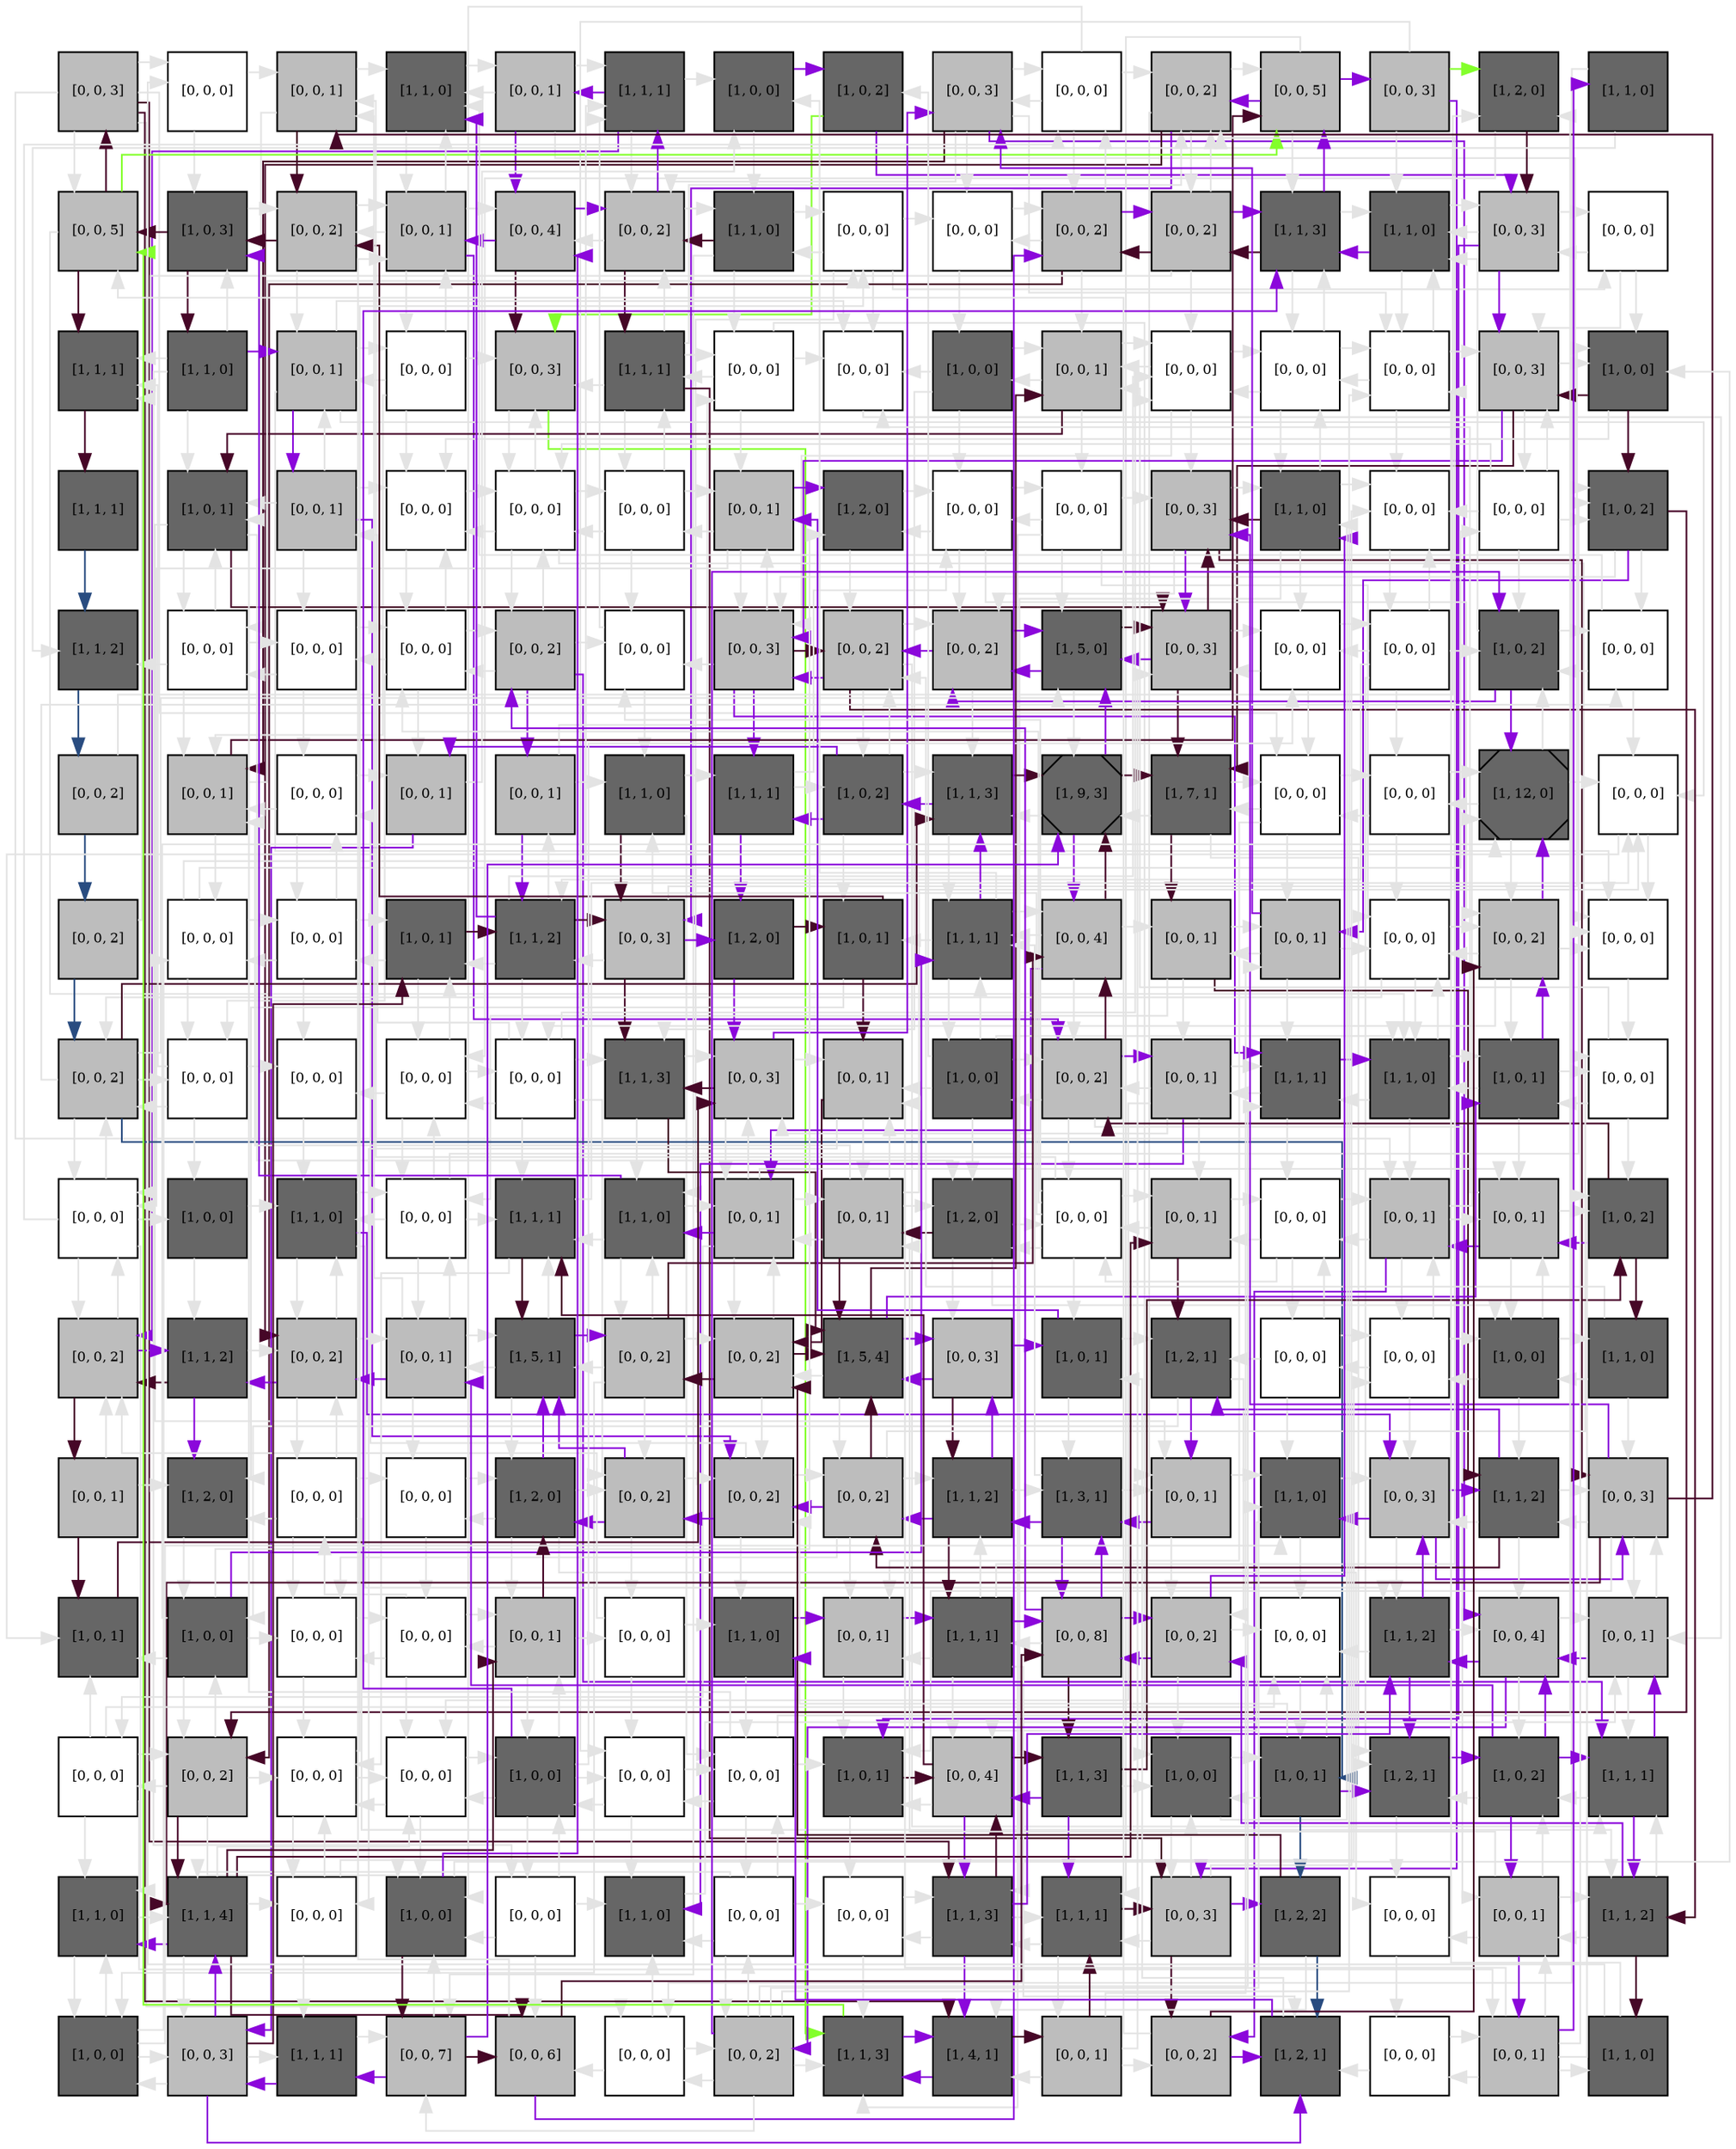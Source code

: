 digraph layout  {
rankdir=TB;
splines=ortho;
node [fixedsize=false, style=filled, width="0.6"];
edge [constraint=false];
0 [fillcolor="#bdbdbd", fontsize=8, label="[0, 0, 3]", shape=square, tooltip="name: None,\nin_degree: 1,\nout_degree: 7"];
1 [fillcolor="#FFFFFF", fontsize=8, label="[0, 0, 0]", shape=square, tooltip="name: None,\nin_degree: 2,\nout_degree: 2"];
2 [fillcolor="#bdbdbd", fontsize=8, label="[0, 0, 1]", shape=square, tooltip="name: None,\nin_degree: 4,\nout_degree: 3"];
3 [fillcolor="#666666", fontsize=8, label="[1, 1, 0]", shape=square, tooltip="name:  HOG1-Dep ,\nin_degree: 5,\nout_degree: 2"];
4 [fillcolor="#bdbdbd", fontsize=8, label="[0, 0, 1]", shape=square, tooltip="name: None,\nin_degree: 2,\nout_degree: 4"];
5 [fillcolor="#666666", fontsize=8, label="[1, 1, 1]", shape=square, tooltip="name:  MMI1 ,\nin_degree: 4,\nout_degree: 4"];
6 [fillcolor="#666666", fontsize=8, label="[1, 0, 0]", shape=square, tooltip="name:  Heat ,\nin_degree: 3,\nout_degree: 2"];
7 [fillcolor="#666666", fontsize=8, label="[1, 0, 2]", shape=square, tooltip="name: Stress,\nin_degree: 2,\nout_degree: 2"];
8 [fillcolor="#bdbdbd", fontsize=8, label="[0, 0, 3]", shape=square, tooltip="name: None,\nin_degree: 3,\nout_degree: 6"];
9 [fillcolor="#FFFFFF", fontsize=8, label="[0, 0, 0]", shape=square, tooltip="name: None,\nin_degree: 3,\nout_degree: 4"];
10 [fillcolor="#bdbdbd", fontsize=8, label="[0, 0, 2]", shape=square, tooltip="name: None,\nin_degree: 5,\nout_degree: 5"];
11 [fillcolor="#bdbdbd", fontsize=8, label="[0, 0, 5]", shape=square, tooltip="name: None,\nin_degree: 4,\nout_degree: 4"];
12 [fillcolor="#bdbdbd", fontsize=8, label="[0, 0, 3]", shape=square, tooltip="name: None,\nin_degree: 1,\nout_degree: 4"];
13 [fillcolor="#666666", fontsize=8, label="[1, 2, 0]", shape=square, tooltip="name:  PKA ,\nin_degree: 3,\nout_degree: 2"];
14 [fillcolor="#666666", fontsize=8, label="[1, 1, 0]", shape=square, tooltip="name:  CDC6 ,\nin_degree: 1,\nout_degree: 2"];
15 [fillcolor="#bdbdbd", fontsize=8, label="[0, 0, 5]", shape=square, tooltip="name: None,\nin_degree: 4,\nout_degree: 4"];
16 [fillcolor="#666666", fontsize=8, label="[1, 0, 3]", shape=square, tooltip="name: Salt,\nin_degree: 4,\nout_degree: 3"];
17 [fillcolor="#bdbdbd", fontsize=8, label="[0, 0, 2]", shape=square, tooltip="name: None,\nin_degree: 4,\nout_degree: 3"];
18 [fillcolor="#bdbdbd", fontsize=8, label="[0, 0, 1]", shape=square, tooltip="name: None,\nin_degree: 5,\nout_degree: 5"];
19 [fillcolor="#bdbdbd", fontsize=8, label="[0, 0, 4]", shape=square, tooltip="name: None,\nin_degree: 4,\nout_degree: 3"];
20 [fillcolor="#bdbdbd", fontsize=8, label="[0, 0, 2]", shape=square, tooltip="name: None,\nin_degree: 5,\nout_degree: 4"];
21 [fillcolor="#666666", fontsize=8, label="[1, 1, 0]", shape=square, tooltip="name:  SOD1 ,\nin_degree: 3,\nout_degree: 4"];
22 [fillcolor="#FFFFFF", fontsize=8, label="[0, 0, 0]", shape=square, tooltip="name: None,\nin_degree: 3,\nout_degree: 5"];
23 [fillcolor="#FFFFFF", fontsize=8, label="[0, 0, 0]", shape=square, tooltip="name: None,\nin_degree: 3,\nout_degree: 2"];
24 [fillcolor="#bdbdbd", fontsize=8, label="[0, 0, 2]", shape=square, tooltip="name: None,\nin_degree: 4,\nout_degree: 5"];
25 [fillcolor="#bdbdbd", fontsize=8, label="[0, 0, 2]", shape=square, tooltip="name: None,\nin_degree: 3,\nout_degree: 5"];
26 [fillcolor="#666666", fontsize=8, label="[1, 1, 3]", shape=square, tooltip="name:  SOD2 ,\nin_degree: 5,\nout_degree: 4"];
27 [fillcolor="#666666", fontsize=8, label="[1, 1, 0]", shape=square, tooltip="name:  TOR1 ,\nin_degree: 5,\nout_degree: 3"];
28 [fillcolor="#bdbdbd", fontsize=8, label="[0, 0, 3]", shape=square, tooltip="name: None,\nin_degree: 4,\nout_degree: 4"];
29 [fillcolor="#FFFFFF", fontsize=8, label="[0, 0, 0]", shape=square, tooltip="name: None,\nin_degree: 2,\nout_degree: 3"];
30 [fillcolor="#666666", fontsize=8, label="[1, 1, 1]", shape=square, tooltip="name:  Protosom ,\nin_degree: 4,\nout_degree: 1"];
31 [fillcolor="#666666", fontsize=8, label="[1, 1, 0]", shape=square, tooltip="name:  STE20-NUC ,\nin_degree: 1,\nout_degree: 5"];
32 [fillcolor="#bdbdbd", fontsize=8, label="[0, 0, 1]", shape=square, tooltip="name: None,\nin_degree: 4,\nout_degree: 5"];
33 [fillcolor="#FFFFFF", fontsize=8, label="[0, 0, 0]", shape=square, tooltip="name: None,\nin_degree: 2,\nout_degree: 5"];
34 [fillcolor="#bdbdbd", fontsize=8, label="[0, 0, 3]", shape=square, tooltip="name: None,\nin_degree: 5,\nout_degree: 2"];
35 [fillcolor="#666666", fontsize=8, label="[1, 1, 1]", shape=square, tooltip="name:  MCD1-MT ,\nin_degree: 3,\nout_degree: 6"];
36 [fillcolor="#FFFFFF", fontsize=8, label="[0, 0, 0]", shape=square, tooltip="name: None,\nin_degree: 3,\nout_degree: 4"];
37 [fillcolor="#FFFFFF", fontsize=8, label="[0, 0, 0]", shape=square, tooltip="name: None,\nin_degree: 5,\nout_degree: 1"];
38 [fillcolor="#666666", fontsize=8, label="[1, 0, 0]", shape=square, tooltip="name: H2O2,\nin_degree: 2,\nout_degree: 4"];
39 [fillcolor="#bdbdbd", fontsize=8, label="[0, 0, 1]", shape=square, tooltip="name: None,\nin_degree: 5,\nout_degree: 4"];
40 [fillcolor="#FFFFFF", fontsize=8, label="[0, 0, 0]", shape=square, tooltip="name: None,\nin_degree: 5,\nout_degree: 4"];
41 [fillcolor="#FFFFFF", fontsize=8, label="[0, 0, 0]", shape=square, tooltip="name: None,\nin_degree: 4,\nout_degree: 4"];
42 [fillcolor="#FFFFFF", fontsize=8, label="[0, 0, 0]", shape=square, tooltip="name: None,\nin_degree: 5,\nout_degree: 4"];
43 [fillcolor="#bdbdbd", fontsize=8, label="[0, 0, 3]", shape=square, tooltip="name: None,\nin_degree: 5,\nout_degree: 4"];
44 [fillcolor="#666666", fontsize=8, label="[1, 0, 0]", shape=square, tooltip="name:  H2O2 ,\nin_degree: 4,\nout_degree: 3"];
45 [fillcolor="#666666", fontsize=8, label="[1, 1, 1]", shape=square, tooltip="name:  POR1-2 ,\nin_degree: 1,\nout_degree: 1"];
46 [fillcolor="#666666", fontsize=8, label="[1, 0, 1]", shape=square, tooltip="name: CU2,\nin_degree: 5,\nout_degree: 4"];
47 [fillcolor="#bdbdbd", fontsize=8, label="[0, 0, 1]", shape=square, tooltip="name: None,\nin_degree: 2,\nout_degree: 5"];
48 [fillcolor="#FFFFFF", fontsize=8, label="[0, 0, 0]", shape=square, tooltip="name: None,\nin_degree: 5,\nout_degree: 2"];
49 [fillcolor="#FFFFFF", fontsize=8, label="[0, 0, 0]", shape=square, tooltip="name: None,\nin_degree: 5,\nout_degree: 5"];
50 [fillcolor="#FFFFFF", fontsize=8, label="[0, 0, 0]", shape=square, tooltip="name: None,\nin_degree: 3,\nout_degree: 4"];
51 [fillcolor="#bdbdbd", fontsize=8, label="[0, 0, 1]", shape=square, tooltip="name: None,\nin_degree: 4,\nout_degree: 4"];
52 [fillcolor="#666666", fontsize=8, label="[1, 2, 0]", shape=square, tooltip="name:  DNA-Frag ,\nin_degree: 3,\nout_degree: 2"];
53 [fillcolor="#FFFFFF", fontsize=8, label="[0, 0, 0]", shape=square, tooltip="name: None,\nin_degree: 4,\nout_degree: 4"];
54 [fillcolor="#FFFFFF", fontsize=8, label="[0, 0, 0]", shape=square, tooltip="name: None,\nin_degree: 2,\nout_degree: 5"];
55 [fillcolor="#bdbdbd", fontsize=8, label="[0, 0, 3]", shape=square, tooltip="name: None,\nin_degree: 5,\nout_degree: 4"];
56 [fillcolor="#666666", fontsize=8, label="[1, 1, 0]", shape=square, tooltip="name:  STE20-CYT ,\nin_degree: 4,\nout_degree: 5"];
57 [fillcolor="#FFFFFF", fontsize=8, label="[0, 0, 0]", shape=square, tooltip="name: None,\nin_degree: 5,\nout_degree: 1"];
58 [fillcolor="#FFFFFF", fontsize=8, label="[0, 0, 0]", shape=square, tooltip="name: None,\nin_degree: 2,\nout_degree: 5"];
59 [fillcolor="#666666", fontsize=8, label="[1, 0, 2]", shape=square, tooltip="name: AceticAcid,\nin_degree: 4,\nout_degree: 4"];
60 [fillcolor="#666666", fontsize=8, label="[1, 1, 2]", shape=square, tooltip="name:  SDP1 ,\nin_degree: 3,\nout_degree: 1"];
61 [fillcolor="#FFFFFF", fontsize=8, label="[0, 0, 0]", shape=square, tooltip="name: None,\nin_degree: 3,\nout_degree: 4"];
62 [fillcolor="#FFFFFF", fontsize=8, label="[0, 0, 0]", shape=square, tooltip="name: None,\nin_degree: 3,\nout_degree: 3"];
63 [fillcolor="#FFFFFF", fontsize=8, label="[0, 0, 0]", shape=square, tooltip="name: None,\nin_degree: 4,\nout_degree: 5"];
64 [fillcolor="#bdbdbd", fontsize=8, label="[0, 0, 2]", shape=square, tooltip="name: None,\nin_degree: 3,\nout_degree: 5"];
65 [fillcolor="#FFFFFF", fontsize=8, label="[0, 0, 0]", shape=square, tooltip="name: None,\nin_degree: 4,\nout_degree: 2"];
66 [fillcolor="#bdbdbd", fontsize=8, label="[0, 0, 3]", shape=square, tooltip="name: None,\nin_degree: 5,\nout_degree: 5"];
67 [fillcolor="#bdbdbd", fontsize=8, label="[0, 0, 2]", shape=square, tooltip="name: None,\nin_degree: 5,\nout_degree: 5"];
68 [fillcolor="#bdbdbd", fontsize=8, label="[0, 0, 2]", shape=square, tooltip="name: None,\nin_degree: 5,\nout_degree: 3"];
69 [fillcolor="#666666", fontsize=8, label="[1, 5, 0]", shape=square, tooltip="name:  SLT2 ,\nin_degree: 5,\nout_degree: 3"];
70 [fillcolor="#bdbdbd", fontsize=8, label="[0, 0, 3]", shape=square, tooltip="name: None,\nin_degree: 5,\nout_degree: 4"];
71 [fillcolor="#FFFFFF", fontsize=8, label="[0, 0, 0]", shape=square, tooltip="name: None,\nin_degree: 4,\nout_degree: 3"];
72 [fillcolor="#FFFFFF", fontsize=8, label="[0, 0, 0]", shape=square, tooltip="name: None,\nin_degree: 2,\nout_degree: 6"];
73 [fillcolor="#666666", fontsize=8, label="[1, 0, 2]", shape=square, tooltip="name:  MG2 ,\nin_degree: 5,\nout_degree: 4"];
74 [fillcolor="#FFFFFF", fontsize=8, label="[0, 0, 0]", shape=square, tooltip="name: None,\nin_degree: 3,\nout_degree: 3"];
75 [fillcolor="#bdbdbd", fontsize=8, label="[0, 0, 2]", shape=square, tooltip="name: None,\nin_degree: 1,\nout_degree: 2"];
76 [fillcolor="#bdbdbd", fontsize=8, label="[0, 0, 1]", shape=square, tooltip="name: None,\nin_degree: 5,\nout_degree: 3"];
77 [fillcolor="#FFFFFF", fontsize=8, label="[0, 0, 0]", shape=square, tooltip="name: None,\nin_degree: 3,\nout_degree: 3"];
78 [fillcolor="#bdbdbd", fontsize=8, label="[0, 0, 1]", shape=square, tooltip="name: None,\nin_degree: 3,\nout_degree: 2"];
79 [fillcolor="#bdbdbd", fontsize=8, label="[0, 0, 1]", shape=square, tooltip="name: None,\nin_degree: 2,\nout_degree: 3"];
80 [fillcolor="#666666", fontsize=8, label="[1, 1, 0]", shape=square, tooltip="name:  NUC1-MT ,\nin_degree: 3,\nout_degree: 3"];
81 [fillcolor="#666666", fontsize=8, label="[1, 1, 1]", shape=square, tooltip="name:  NMA111-CYT ,\nin_degree: 3,\nout_degree: 3"];
82 [fillcolor="#666666", fontsize=8, label="[1, 0, 2]", shape=square, tooltip="name:  CPR3 ,\nin_degree: 3,\nout_degree: 5"];
83 [fillcolor="#666666", fontsize=8, label="[1, 1, 3]", shape=square, tooltip="name:  NMA111-NUC ,\nin_degree: 5,\nout_degree: 3"];
84 [fillcolor="#666666", fontsize=8, label="[1, 9, 3]", shape=Msquare, tooltip="name:  Apoptosis ,\nin_degree: 5,\nout_degree: 4"];
85 [fillcolor="#666666", fontsize=8, label="[1, 7, 1]", shape=square, tooltip="name:  YCA1 ,\nin_degree: 4,\nout_degree: 4"];
86 [fillcolor="#FFFFFF", fontsize=8, label="[0, 0, 0]", shape=square, tooltip="name: None,\nin_degree: 4,\nout_degree: 4"];
87 [fillcolor="#FFFFFF", fontsize=8, label="[0, 0, 0]", shape=square, tooltip="name: None,\nin_degree: 3,\nout_degree: 3"];
88 [fillcolor="#666666", fontsize=8, label="[1, 12, 0]", shape=Msquare, tooltip="name:  ROS-CYT ,\nin_degree: 5,\nout_degree: 4"];
89 [fillcolor="#FFFFFF", fontsize=8, label="[0, 0, 0]", shape=square, tooltip="name: None,\nin_degree: 5,\nout_degree: 2"];
90 [fillcolor="#bdbdbd", fontsize=8, label="[0, 0, 2]", shape=square, tooltip="name: None,\nin_degree: 1,\nout_degree: 2"];
91 [fillcolor="#FFFFFF", fontsize=8, label="[0, 0, 0]", shape=square, tooltip="name: None,\nin_degree: 3,\nout_degree: 4"];
92 [fillcolor="#FFFFFF", fontsize=8, label="[0, 0, 0]", shape=square, tooltip="name: None,\nin_degree: 3,\nout_degree: 4"];
93 [fillcolor="#666666", fontsize=8, label="[1, 0, 1]", shape=square, tooltip="name: AbnormalTelomer,\nin_degree: 4,\nout_degree: 3"];
94 [fillcolor="#666666", fontsize=8, label="[1, 1, 2]", shape=square, tooltip="name:  MEC1 ,\nin_degree: 4,\nout_degree: 6"];
95 [fillcolor="#bdbdbd", fontsize=8, label="[0, 0, 3]", shape=square, tooltip="name: None,\nin_degree: 3,\nout_degree: 4"];
96 [fillcolor="#666666", fontsize=8, label="[1, 2, 0]", shape=square, tooltip="name:  RAS2 ,\nin_degree: 2,\nout_degree: 2"];
97 [fillcolor="#666666", fontsize=8, label="[1, 0, 1]", shape=square, tooltip="name:  Salt ,\nin_degree: 3,\nout_degree: 3"];
98 [fillcolor="#666666", fontsize=8, label="[1, 1, 1]", shape=square, tooltip="name:  STM1-CYT ,\nin_degree: 5,\nout_degree: 5"];
99 [fillcolor="#bdbdbd", fontsize=8, label="[0, 0, 4]", shape=square, tooltip="name: None,\nin_degree: 4,\nout_degree: 5"];
100 [fillcolor="#bdbdbd", fontsize=8, label="[0, 0, 1]", shape=square, tooltip="name: None,\nin_degree: 3,\nout_degree: 4"];
101 [fillcolor="#bdbdbd", fontsize=8, label="[0, 0, 1]", shape=square, tooltip="name: None,\nin_degree: 4,\nout_degree: 4"];
102 [fillcolor="#FFFFFF", fontsize=8, label="[0, 0, 0]", shape=square, tooltip="name: None,\nin_degree: 5,\nout_degree: 3"];
103 [fillcolor="#bdbdbd", fontsize=8, label="[0, 0, 2]", shape=square, tooltip="name: None,\nin_degree: 5,\nout_degree: 5"];
104 [fillcolor="#FFFFFF", fontsize=8, label="[0, 0, 0]", shape=square, tooltip="name: None,\nin_degree: 5,\nout_degree: 1"];
105 [fillcolor="#bdbdbd", fontsize=8, label="[0, 0, 2]", shape=square, tooltip="name: None,\nin_degree: 4,\nout_degree: 6"];
106 [fillcolor="#FFFFFF", fontsize=8, label="[0, 0, 0]", shape=square, tooltip="name: None,\nin_degree: 3,\nout_degree: 4"];
107 [fillcolor="#FFFFFF", fontsize=8, label="[0, 0, 0]", shape=square, tooltip="name: None,\nin_degree: 3,\nout_degree: 1"];
108 [fillcolor="#FFFFFF", fontsize=8, label="[0, 0, 0]", shape=square, tooltip="name: None,\nin_degree: 4,\nout_degree: 4"];
109 [fillcolor="#FFFFFF", fontsize=8, label="[0, 0, 0]", shape=square, tooltip="name: None,\nin_degree: 3,\nout_degree: 6"];
110 [fillcolor="#666666", fontsize=8, label="[1, 1, 3]", shape=square, tooltip="name:  Tat-D ,\nin_degree: 4,\nout_degree: 3"];
111 [fillcolor="#bdbdbd", fontsize=8, label="[0, 0, 3]", shape=square, tooltip="name: None,\nin_degree: 5,\nout_degree: 4"];
112 [fillcolor="#bdbdbd", fontsize=8, label="[0, 0, 1]", shape=square, tooltip="name: None,\nin_degree: 5,\nout_degree: 3"];
113 [fillcolor="#666666", fontsize=8, label="[1, 0, 0]", shape=square, tooltip="name: RedActinDyn,\nin_degree: 2,\nout_degree: 6"];
114 [fillcolor="#bdbdbd", fontsize=8, label="[0, 0, 2]", shape=square, tooltip="name: None,\nin_degree: 5,\nout_degree: 5"];
115 [fillcolor="#bdbdbd", fontsize=8, label="[0, 0, 1]", shape=square, tooltip="name: None,\nin_degree: 3,\nout_degree: 6"];
116 [fillcolor="#666666", fontsize=8, label="[1, 1, 1]", shape=square, tooltip="name:  EMC4 ,\nin_degree: 5,\nout_degree: 3"];
117 [fillcolor="#666666", fontsize=8, label="[1, 1, 0]", shape=square, tooltip="name:  DesCyclinCCDK8 ,\nin_degree: 5,\nout_degree: 4"];
118 [fillcolor="#666666", fontsize=8, label="[1, 0, 1]", shape=square, tooltip="name: Adozelesin,\nin_degree: 4,\nout_degree: 4"];
119 [fillcolor="#FFFFFF", fontsize=8, label="[0, 0, 0]", shape=square, tooltip="name: None,\nin_degree: 3,\nout_degree: 3"];
120 [fillcolor="#FFFFFF", fontsize=8, label="[0, 0, 0]", shape=square, tooltip="name: None,\nin_degree: 4,\nout_degree: 5"];
121 [fillcolor="#666666", fontsize=8, label="[1, 0, 0]", shape=square, tooltip="name: HK,\nin_degree: 2,\nout_degree: 2"];
122 [fillcolor="#666666", fontsize=8, label="[1, 1, 0]", shape=square, tooltip="name:  PTP2 ,\nin_degree: 4,\nout_degree: 4"];
123 [fillcolor="#FFFFFF", fontsize=8, label="[0, 0, 0]", shape=square, tooltip="name: None,\nin_degree: 4,\nout_degree: 5"];
124 [fillcolor="#666666", fontsize=8, label="[1, 1, 1]", shape=square, tooltip="name:  RPD3 ,\nin_degree: 5,\nout_degree: 3"];
125 [fillcolor="#666666", fontsize=8, label="[1, 1, 0]", shape=square, tooltip="name:  AIF1-MT ,\nin_degree: 4,\nout_degree: 4"];
126 [fillcolor="#bdbdbd", fontsize=8, label="[0, 0, 1]", shape=square, tooltip="name: None,\nin_degree: 5,\nout_degree: 6"];
127 [fillcolor="#bdbdbd", fontsize=8, label="[0, 0, 1]", shape=square, tooltip="name: None,\nin_degree: 4,\nout_degree: 6"];
128 [fillcolor="#666666", fontsize=8, label="[1, 2, 0]", shape=square, tooltip="name:  CytC-CYT ,\nin_degree: 4,\nout_degree: 4"];
129 [fillcolor="#FFFFFF", fontsize=8, label="[0, 0, 0]", shape=square, tooltip="name: None,\nin_degree: 4,\nout_degree: 7"];
130 [fillcolor="#bdbdbd", fontsize=8, label="[0, 0, 1]", shape=square, tooltip="name: None,\nin_degree: 4,\nout_degree: 3"];
131 [fillcolor="#FFFFFF", fontsize=8, label="[0, 0, 0]", shape=square, tooltip="name: None,\nin_degree: 4,\nout_degree: 4"];
132 [fillcolor="#bdbdbd", fontsize=8, label="[0, 0, 1]", shape=square, tooltip="name: None,\nin_degree: 5,\nout_degree: 5"];
133 [fillcolor="#bdbdbd", fontsize=8, label="[0, 0, 1]", shape=square, tooltip="name: None,\nin_degree: 5,\nout_degree: 4"];
134 [fillcolor="#666666", fontsize=8, label="[1, 0, 2]", shape=square, tooltip="name:  Mating ,\nin_degree: 4,\nout_degree: 3"];
135 [fillcolor="#bdbdbd", fontsize=8, label="[0, 0, 2]", shape=square, tooltip="name: None,\nin_degree: 5,\nout_degree: 3"];
136 [fillcolor="#666666", fontsize=8, label="[1, 1, 2]", shape=square, tooltip="name:  DRE2_TAH18 ,\nin_degree: 3,\nout_degree: 3"];
137 [fillcolor="#bdbdbd", fontsize=8, label="[0, 0, 2]", shape=square, tooltip="name: None,\nin_degree: 5,\nout_degree: 4"];
138 [fillcolor="#bdbdbd", fontsize=8, label="[0, 0, 1]", shape=square, tooltip="name: None,\nin_degree: 4,\nout_degree: 5"];
139 [fillcolor="#666666", fontsize=8, label="[1, 5, 1]", shape=square, tooltip="name:  H2B ,\nin_degree: 5,\nout_degree: 4"];
140 [fillcolor="#bdbdbd", fontsize=8, label="[0, 0, 2]", shape=square, tooltip="name: None,\nin_degree: 3,\nout_degree: 6"];
141 [fillcolor="#bdbdbd", fontsize=8, label="[0, 0, 2]", shape=square, tooltip="name: None,\nin_degree: 5,\nout_degree: 4"];
142 [fillcolor="#666666", fontsize=8, label="[1, 5, 4]", shape=square, tooltip="name:  MT-Frag ,\nin_degree: 5,\nout_degree: 5"];
143 [fillcolor="#bdbdbd", fontsize=8, label="[0, 0, 3]", shape=square, tooltip="name: None,\nin_degree: 3,\nout_degree: 3"];
144 [fillcolor="#666666", fontsize=8, label="[1, 0, 1]", shape=square, tooltip="name: Heat,\nin_degree: 3,\nout_degree: 3"];
145 [fillcolor="#666666", fontsize=8, label="[1, 2, 1]", shape=square, tooltip="name:  ROS-MT ,\nin_degree: 4,\nout_degree: 3"];
146 [fillcolor="#FFFFFF", fontsize=8, label="[0, 0, 0]", shape=square, tooltip="name: None,\nin_degree: 2,\nout_degree: 4"];
147 [fillcolor="#FFFFFF", fontsize=8, label="[0, 0, 0]", shape=square, tooltip="name: None,\nin_degree: 4,\nout_degree: 4"];
148 [fillcolor="#666666", fontsize=8, label="[1, 0, 0]", shape=square, tooltip="name: Mating,\nin_degree: 4,\nout_degree: 4"];
149 [fillcolor="#666666", fontsize=8, label="[1, 1, 0]", shape=square, tooltip="name:  MDV1 ,\nin_degree: 2,\nout_degree: 3"];
150 [fillcolor="#bdbdbd", fontsize=8, label="[0, 0, 1]", shape=square, tooltip="name: None,\nin_degree: 1,\nout_degree: 3"];
151 [fillcolor="#666666", fontsize=8, label="[1, 2, 0]", shape=square, tooltip="name:  CAMP ,\nin_degree: 4,\nout_degree: 1"];
152 [fillcolor="#FFFFFF", fontsize=8, label="[0, 0, 0]", shape=square, tooltip="name: None,\nin_degree: 2,\nout_degree: 5"];
153 [fillcolor="#FFFFFF", fontsize=8, label="[0, 0, 0]", shape=square, tooltip="name: None,\nin_degree: 3,\nout_degree: 2"];
154 [fillcolor="#666666", fontsize=8, label="[1, 2, 0]", shape=square, tooltip="name:  RLM1 ,\nin_degree: 4,\nout_degree: 5"];
155 [fillcolor="#bdbdbd", fontsize=8, label="[0, 0, 2]", shape=square, tooltip="name: None,\nin_degree: 4,\nout_degree: 4"];
156 [fillcolor="#bdbdbd", fontsize=8, label="[0, 0, 2]", shape=square, tooltip="name: None,\nin_degree: 5,\nout_degree: 4"];
157 [fillcolor="#bdbdbd", fontsize=8, label="[0, 0, 2]", shape=square, tooltip="name: None,\nin_degree: 4,\nout_degree: 6"];
158 [fillcolor="#666666", fontsize=8, label="[1, 1, 2]", shape=square, tooltip="name:  SVF1 ,\nin_degree: 4,\nout_degree: 4"];
159 [fillcolor="#666666", fontsize=8, label="[1, 3, 1]", shape=square, tooltip="name:  HOG1 ,\nin_degree: 4,\nout_degree: 4"];
160 [fillcolor="#bdbdbd", fontsize=8, label="[0, 0, 1]", shape=square, tooltip="name: None,\nin_degree: 4,\nout_degree: 3"];
161 [fillcolor="#666666", fontsize=8, label="[1, 1, 0]", shape=square, tooltip="name:  MCD1-NUC ,\nin_degree: 5,\nout_degree: 3"];
162 [fillcolor="#bdbdbd", fontsize=8, label="[0, 0, 3]", shape=square, tooltip="name: None,\nin_degree: 5,\nout_degree: 4"];
163 [fillcolor="#666666", fontsize=8, label="[1, 1, 2]", shape=square, tooltip="name:  BIR1 ,\nin_degree: 4,\nout_degree: 5"];
164 [fillcolor="#bdbdbd", fontsize=8, label="[0, 0, 3]", shape=square, tooltip="name: None,\nin_degree: 5,\nout_degree: 6"];
165 [fillcolor="#666666", fontsize=8, label="[1, 0, 1]", shape=square, tooltip="name: CPR3,\nin_degree: 4,\nout_degree: 1"];
166 [fillcolor="#666666", fontsize=8, label="[1, 0, 0]", shape=square, tooltip="name:  RedActinDyn ,\nin_degree: 3,\nout_degree: 6"];
167 [fillcolor="#FFFFFF", fontsize=8, label="[0, 0, 0]", shape=square, tooltip="name: None,\nin_degree: 4,\nout_degree: 2"];
168 [fillcolor="#FFFFFF", fontsize=8, label="[0, 0, 0]", shape=square, tooltip="name: None,\nin_degree: 3,\nout_degree: 4"];
169 [fillcolor="#bdbdbd", fontsize=8, label="[0, 0, 1]", shape=square, tooltip="name: None,\nin_degree: 4,\nout_degree: 4"];
170 [fillcolor="#FFFFFF", fontsize=8, label="[0, 0, 0]", shape=square, tooltip="name: None,\nin_degree: 2,\nout_degree: 3"];
171 [fillcolor="#666666", fontsize=8, label="[1, 1, 0]", shape=square, tooltip="name:  MAPK ,\nin_degree: 3,\nout_degree: 2"];
172 [fillcolor="#bdbdbd", fontsize=8, label="[0, 0, 1]", shape=square, tooltip="name: None,\nin_degree: 4,\nout_degree: 2"];
173 [fillcolor="#666666", fontsize=8, label="[1, 1, 1]", shape=square, tooltip="name:  KAP123 ,\nin_degree: 3,\nout_degree: 6"];
174 [fillcolor="#bdbdbd", fontsize=8, label="[0, 0, 8]", shape=square, tooltip="name: None,\nin_degree: 4,\nout_degree: 5"];
175 [fillcolor="#bdbdbd", fontsize=8, label="[0, 0, 2]", shape=square, tooltip="name: None,\nin_degree: 4,\nout_degree: 4"];
176 [fillcolor="#FFFFFF", fontsize=8, label="[0, 0, 0]", shape=square, tooltip="name: None,\nin_degree: 5,\nout_degree: 1"];
177 [fillcolor="#666666", fontsize=8, label="[1, 1, 2]", shape=square, tooltip="name:  HOS3 ,\nin_degree: 4,\nout_degree: 4"];
178 [fillcolor="#bdbdbd", fontsize=8, label="[0, 0, 4]", shape=square, tooltip="name: None,\nin_degree: 5,\nout_degree: 4"];
179 [fillcolor="#bdbdbd", fontsize=8, label="[0, 0, 1]", shape=square, tooltip="name: None,\nin_degree: 5,\nout_degree: 3"];
180 [fillcolor="#FFFFFF", fontsize=8, label="[0, 0, 0]", shape=square, tooltip="name: None,\nin_degree: 2,\nout_degree: 5"];
181 [fillcolor="#bdbdbd", fontsize=8, label="[0, 0, 2]", shape=square, tooltip="name: None,\nin_degree: 4,\nout_degree: 5"];
182 [fillcolor="#FFFFFF", fontsize=8, label="[0, 0, 0]", shape=square, tooltip="name: None,\nin_degree: 5,\nout_degree: 3"];
183 [fillcolor="#FFFFFF", fontsize=8, label="[0, 0, 0]", shape=square, tooltip="name: None,\nin_degree: 5,\nout_degree: 3"];
184 [fillcolor="#666666", fontsize=8, label="[1, 0, 0]", shape=square, tooltip="name:  AceticAcid ,\nin_degree: 4,\nout_degree: 6"];
185 [fillcolor="#FFFFFF", fontsize=8, label="[0, 0, 0]", shape=square, tooltip="name: None,\nin_degree: 4,\nout_degree: 3"];
186 [fillcolor="#FFFFFF", fontsize=8, label="[0, 0, 0]", shape=square, tooltip="name: None,\nin_degree: 4,\nout_degree: 5"];
187 [fillcolor="#666666", fontsize=8, label="[1, 0, 1]", shape=square, tooltip="name:  CU2 ,\nin_degree: 5,\nout_degree: 2"];
188 [fillcolor="#bdbdbd", fontsize=8, label="[0, 0, 4]", shape=square, tooltip="name: None,\nin_degree: 5,\nout_degree: 4"];
189 [fillcolor="#666666", fontsize=8, label="[1, 1, 3]", shape=square, tooltip="name:  ESP1 ,\nin_degree: 2,\nout_degree: 4"];
190 [fillcolor="#666666", fontsize=8, label="[1, 0, 0]", shape=square, tooltip="name: MG2,\nin_degree: 5,\nout_degree: 3"];
191 [fillcolor="#666666", fontsize=8, label="[1, 0, 1]", shape=square, tooltip="name:  Adozelesin ,\nin_degree: 3,\nout_degree: 5"];
192 [fillcolor="#666666", fontsize=8, label="[1, 2, 1]", shape=square, tooltip="name:  AdenylateCyclase ,\nin_degree: 5,\nout_degree: 2"];
193 [fillcolor="#666666", fontsize=8, label="[1, 0, 2]", shape=square, tooltip="name:  Stress ,\nin_degree: 4,\nout_degree: 5"];
194 [fillcolor="#666666", fontsize=8, label="[1, 1, 1]", shape=square, tooltip="name:  NDI1 ,\nin_degree: 5,\nout_degree: 3"];
195 [fillcolor="#666666", fontsize=8, label="[1, 1, 0]", shape=square, tooltip="name:  SNO1 ,\nin_degree: 4,\nout_degree: 2"];
196 [fillcolor="#666666", fontsize=8, label="[1, 1, 4]", shape=square, tooltip="name:  CDC48 ,\nin_degree: 5,\nout_degree: 7"];
197 [fillcolor="#FFFFFF", fontsize=8, label="[0, 0, 0]", shape=square, tooltip="name: None,\nin_degree: 3,\nout_degree: 3"];
198 [fillcolor="#666666", fontsize=8, label="[1, 0, 0]", shape=square, tooltip="name:  HK ,\nin_degree: 5,\nout_degree: 3"];
199 [fillcolor="#FFFFFF", fontsize=8, label="[0, 0, 0]", shape=square, tooltip="name: None,\nin_degree: 2,\nout_degree: 4"];
200 [fillcolor="#666666", fontsize=8, label="[1, 1, 0]", shape=square, tooltip="name:  FVY10 ,\nin_degree: 5,\nout_degree: 1"];
201 [fillcolor="#FFFFFF", fontsize=8, label="[0, 0, 0]", shape=square, tooltip="name: None,\nin_degree: 2,\nout_degree: 5"];
202 [fillcolor="#FFFFFF", fontsize=8, label="[0, 0, 0]", shape=square, tooltip="name: None,\nin_degree: 3,\nout_degree: 2"];
203 [fillcolor="#666666", fontsize=8, label="[1, 1, 3]", shape=square, tooltip="name:  NUC1-NUC ,\nin_degree: 5,\nout_degree: 5"];
204 [fillcolor="#666666", fontsize=8, label="[1, 1, 1]", shape=square, tooltip="name:  SRO7 ,\nin_degree: 5,\nout_degree: 3"];
205 [fillcolor="#bdbdbd", fontsize=8, label="[0, 0, 3]", shape=square, tooltip="name: None,\nin_degree: 4,\nout_degree: 5"];
206 [fillcolor="#666666", fontsize=8, label="[1, 2, 2]", shape=square, tooltip="name:  CytC-MT ,\nin_degree: 2,\nout_degree: 3"];
207 [fillcolor="#FFFFFF", fontsize=8, label="[0, 0, 0]", shape=square, tooltip="name: None,\nin_degree: 3,\nout_degree: 1"];
208 [fillcolor="#bdbdbd", fontsize=8, label="[0, 0, 1]", shape=square, tooltip="name: None,\nin_degree: 4,\nout_degree: 5"];
209 [fillcolor="#666666", fontsize=8, label="[1, 1, 2]", shape=square, tooltip="name:  PTP3 ,\nin_degree: 4,\nout_degree: 4"];
210 [fillcolor="#666666", fontsize=8, label="[1, 0, 0]", shape=square, tooltip="name:  AbnormalTelomer ,\nin_degree: 3,\nout_degree: 4"];
211 [fillcolor="#bdbdbd", fontsize=8, label="[0, 0, 3]", shape=square, tooltip="name: None,\nin_degree: 4,\nout_degree: 5"];
212 [fillcolor="#666666", fontsize=8, label="[1, 1, 1]", shape=square, tooltip="name:  FIS1 ,\nin_degree: 3,\nout_degree: 2"];
213 [fillcolor="#bdbdbd", fontsize=8, label="[0, 0, 7]", shape=square, tooltip="name: None,\nin_degree: 4,\nout_degree: 4"];
214 [fillcolor="#bdbdbd", fontsize=8, label="[0, 0, 6]", shape=square, tooltip="name: None,\nin_degree: 4,\nout_degree: 3"];
215 [fillcolor="#FFFFFF", fontsize=8, label="[0, 0, 0]", shape=square, tooltip="name: None,\nin_degree: 3,\nout_degree: 3"];
216 [fillcolor="#bdbdbd", fontsize=8, label="[0, 0, 2]", shape=square, tooltip="name: None,\nin_degree: 3,\nout_degree: 8"];
217 [fillcolor="#666666", fontsize=8, label="[1, 1, 3]", shape=square, tooltip="name:  AIF1-NUC ,\nin_degree: 5,\nout_degree: 2"];
218 [fillcolor="#666666", fontsize=8, label="[1, 4, 1]", shape=square, tooltip="name:  MT-ALT ,\nin_degree: 5,\nout_degree: 2"];
219 [fillcolor="#bdbdbd", fontsize=8, label="[0, 0, 1]", shape=square, tooltip="name: None,\nin_degree: 2,\nout_degree: 5"];
220 [fillcolor="#bdbdbd", fontsize=8, label="[0, 0, 2]", shape=square, tooltip="name: None,\nin_degree: 3,\nout_degree: 3"];
221 [fillcolor="#666666", fontsize=8, label="[1, 2, 1]", shape=square, tooltip="name:  STM1-NUC ,\nin_degree: 5,\nout_degree: 2"];
222 [fillcolor="#FFFFFF", fontsize=8, label="[0, 0, 0]", shape=square, tooltip="name: None,\nin_degree: 2,\nout_degree: 2"];
223 [fillcolor="#bdbdbd", fontsize=8, label="[0, 0, 1]", shape=square, tooltip="name: None,\nin_degree: 3,\nout_degree: 7"];
224 [fillcolor="#666666", fontsize=8, label="[1, 1, 0]", shape=square, tooltip="name:  MSN2-4 ,\nin_degree: 2,\nout_degree: 2"];
0 -> 1  [color=grey89, style="penwidth(0.1)", tooltip=" ", weight=1];
0 -> 15  [color=grey89, style="penwidth(0.1)", tooltip=" ", weight=1];
0 -> 215  [color=grey89, style="penwidth(0.1)", tooltip=" ", weight=1];
0 -> 86  [color=grey89, style="penwidth(0.1)", tooltip=" ", weight=1];
0 -> 132  [color=grey89, style="penwidth(0.1)", tooltip=" ", weight=1];
0 -> 218  [color="#460727", style="penwidth(0.1)", tooltip="96( RAS2 ) to 218( MT-ALT )", weight=1];
0 -> 203  [color="#460727", style="penwidth(0.1)", tooltip="217( AIF1-NUC ) to 139( H2B )", weight=1];
1 -> 2  [color=grey89, style="penwidth(0.1)", tooltip=" ", weight=1];
1 -> 16  [color=grey89, style="penwidth(0.1)", tooltip=" ", weight=1];
2 -> 3  [color=grey89, style="penwidth(0.1)", tooltip=" ", weight=1];
2 -> 17  [color="#460727", style="penwidth(0.1)", tooltip="56( STE20-CYT ) to 31( STE20-NUC )", weight=1];
2 -> 61  [color=grey89, style="penwidth(0.1)", tooltip=" ", weight=1];
3 -> 4  [color=grey89, style="penwidth(0.1)", tooltip=" ", weight=1];
3 -> 18  [color=grey89, style="penwidth(0.1)", tooltip=" ", weight=1];
4 -> 3  [color=grey89, style="penwidth(0.1)", tooltip=" ", weight=1];
4 -> 5  [color=grey89, style="penwidth(0.1)", tooltip=" ", weight=1];
4 -> 19  [color="#8B07DB", style="penwidth(0.1)", tooltip="5( MMI1 ) to 218( MT-ALT )", weight=1];
4 -> 59  [color=grey89, style="penwidth(0.1)", tooltip=" ", weight=1];
5 -> 4  [color="#8B07DB", style="penwidth(0.1)", tooltip="5( MMI1 ) to 218( MT-ALT )", weight=1];
5 -> 6  [color=grey89, style="penwidth(0.1)", tooltip=" ", weight=1];
5 -> 20  [color=grey89, style="penwidth(0.1)", tooltip=" ", weight=1];
5 -> 135  [color="#8B07DB", style="penwidth(0.1)", tooltip="198( HK ) to 136( DRE2_TAH18 )", weight=1];
6 -> 7  [color="#8B07DB", style="penwidth(0.1)", tooltip="6( Heat ) to 81( NMA111-CYT )", weight=1];
6 -> 21  [color=grey89, style="penwidth(0.1)", tooltip=" ", weight=1];
7 -> 34  [color="#83FF2B", style="penwidth(0.1)", tooltip="6( Heat ) to 13( PKA )", weight=1];
7 -> 28  [color="#8B07DB", style="penwidth(0.1)", tooltip="6( Heat ) to 81( NMA111-CYT )", weight=1];
8 -> 9  [color=grey89, style="penwidth(0.1)", tooltip=" ", weight=1];
8 -> 23  [color=grey89, style="penwidth(0.1)", tooltip=" ", weight=1];
8 -> 178  [color="#8B07DB", style="penwidth(0.1)", tooltip="44( H2O2 ) to 177( HOS3 )", weight=1];
8 -> 20  [color=grey89, style="penwidth(0.1)", tooltip=" ", weight=1];
8 -> 42  [color=grey89, style="penwidth(0.1)", tooltip=" ", weight=1];
8 -> 76  [color="#460727", style="penwidth(0.1)", tooltip="96( RAS2 ) to 13( PKA )", weight=1];
9 -> 8  [color=grey89, style="penwidth(0.1)", tooltip=" ", weight=1];
9 -> 10  [color=grey89, style="penwidth(0.1)", tooltip=" ", weight=1];
9 -> 24  [color=grey89, style="penwidth(0.1)", tooltip=" ", weight=1];
9 -> 198  [color=grey89, style="penwidth(0.1)", tooltip=" ", weight=1];
10 -> 11  [color=grey89, style="penwidth(0.1)", tooltip=" ", weight=1];
10 -> 25  [color=grey89, style="penwidth(0.1)", tooltip=" ", weight=1];
10 -> 160  [color=grey89, style="penwidth(0.1)", tooltip=" ", weight=1];
10 -> 95  [color="#8B07DB", style="penwidth(0.1)", tooltip="27( TOR1 ) to 96( RAS2 )", weight=1];
10 -> 137  [color="#460727", style="penwidth(0.1)", tooltip="27( TOR1 ) to 151( CAMP )", weight=1];
11 -> 10  [color="#8B07DB", style="penwidth(0.1)", tooltip="27( TOR1 ) to 96( RAS2 )", weight=1];
11 -> 12  [color="#8B07DB", style="penwidth(0.1)", tooltip="184( AceticAcid ) to 206( CytC-MT )", weight=1];
11 -> 26  [color=grey89, style="penwidth(0.1)", tooltip=" ", weight=1];
11 -> 204  [color=grey89, style="penwidth(0.1)", tooltip=" ", weight=1];
12 -> 13  [color="#83FF2B", style="penwidth(0.1)", tooltip="6( Heat ) to 13( PKA )", weight=1];
12 -> 27  [color=grey89, style="penwidth(0.1)", tooltip=" ", weight=1];
12 -> 185  [color=grey89, style="penwidth(0.1)", tooltip=" ", weight=1];
12 -> 205  [color="#8B07DB", style="penwidth(0.1)", tooltip="184( AceticAcid ) to 206( CytC-MT )", weight=1];
13 -> 28  [color="#460727", style="penwidth(0.1)", tooltip="13( PKA ) to 224( MSN2-4 )", weight=1];
13 -> 108  [color=grey89, style="penwidth(0.1)", tooltip=" ", weight=1];
14 -> 60  [color=grey89, style="penwidth(0.1)", tooltip=" ", weight=1];
14 -> 215  [color=grey89, style="penwidth(0.1)", tooltip=" ", weight=1];
15 -> 0  [color="#460727", style="penwidth(0.1)", tooltip="217( AIF1-NUC ) to 139( H2B )", weight=1];
15 -> 30  [color="#460727", style="penwidth(0.1)", tooltip="198( HK ) to 45( POR1-2 )", weight=1];
15 -> 117  [color=grey89, style="penwidth(0.1)", tooltip=" ", weight=1];
15 -> 11  [color="#83FF2B", style="penwidth(0.1)", tooltip="6( Heat ) to 13( PKA )", weight=1];
16 -> 15  [color="#460727", style="penwidth(0.1)", tooltip="96( RAS2 ) to 218( MT-ALT )", weight=1];
16 -> 17  [color=grey89, style="penwidth(0.1)", tooltip=" ", weight=1];
16 -> 31  [color="#460727", style="penwidth(0.1)", tooltip="56( STE20-CYT ) to 31( STE20-NUC )", weight=1];
17 -> 16  [color="#460727", style="penwidth(0.1)", tooltip="96( RAS2 ) to 218( MT-ALT )", weight=1];
17 -> 18  [color=grey89, style="penwidth(0.1)", tooltip=" ", weight=1];
17 -> 32  [color=grey89, style="penwidth(0.1)", tooltip=" ", weight=1];
18 -> 3  [color=grey89, style="penwidth(0.1)", tooltip=" ", weight=1];
18 -> 17  [color=grey89, style="penwidth(0.1)", tooltip=" ", weight=1];
18 -> 19  [color=grey89, style="penwidth(0.1)", tooltip=" ", weight=1];
18 -> 33  [color=grey89, style="penwidth(0.1)", tooltip=" ", weight=1];
18 -> 114  [color="#8B07DB", style="penwidth(0.1)", tooltip="198( HK ) to 200( FVY10 )", weight=1];
19 -> 18  [color="#8B07DB", style="penwidth(0.1)", tooltip="198( HK ) to 200( FVY10 )", weight=1];
19 -> 20  [color="#8B07DB", style="penwidth(0.1)", tooltip="198( HK ) to 136( DRE2_TAH18 )", weight=1];
19 -> 34  [color="#460727", style="penwidth(0.1)", tooltip="198( HK ) to 45( POR1-2 )", weight=1];
20 -> 5  [color="#8B07DB", style="penwidth(0.1)", tooltip="198( HK ) to 136( DRE2_TAH18 )", weight=1];
20 -> 19  [color=grey89, style="penwidth(0.1)", tooltip=" ", weight=1];
20 -> 21  [color=grey89, style="penwidth(0.1)", tooltip=" ", weight=1];
20 -> 35  [color="#460727", style="penwidth(0.1)", tooltip="21( SOD1 ) to 88( ROS-CYT )", weight=1];
21 -> 20  [color="#460727", style="penwidth(0.1)", tooltip="21( SOD1 ) to 88( ROS-CYT )", weight=1];
21 -> 22  [color=grey89, style="penwidth(0.1)", tooltip=" ", weight=1];
21 -> 36  [color=grey89, style="penwidth(0.1)", tooltip=" ", weight=1];
21 -> 213  [color=grey89, style="penwidth(0.1)", tooltip=" ", weight=1];
22 -> 21  [color=grey89, style="penwidth(0.1)", tooltip=" ", weight=1];
22 -> 23  [color=grey89, style="penwidth(0.1)", tooltip=" ", weight=1];
22 -> 37  [color=grey89, style="penwidth(0.1)", tooltip=" ", weight=1];
22 -> 125  [color=grey89, style="penwidth(0.1)", tooltip=" ", weight=1];
22 -> 29  [color=grey89, style="penwidth(0.1)", tooltip=" ", weight=1];
23 -> 24  [color=grey89, style="penwidth(0.1)", tooltip=" ", weight=1];
23 -> 38  [color=grey89, style="penwidth(0.1)", tooltip=" ", weight=1];
24 -> 9  [color=grey89, style="penwidth(0.1)", tooltip=" ", weight=1];
24 -> 23  [color=grey89, style="penwidth(0.1)", tooltip=" ", weight=1];
24 -> 25  [color="#8B07DB", style="penwidth(0.1)", tooltip="198( HK ) to 26( SOD2 )", weight=1];
24 -> 39  [color=grey89, style="penwidth(0.1)", tooltip=" ", weight=1];
24 -> 181  [color="#460727", style="penwidth(0.1)", tooltip="26( SOD2 ) to 145( ROS-MT )", weight=1];
25 -> 10  [color=grey89, style="penwidth(0.1)", tooltip=" ", weight=1];
25 -> 24  [color="#460727", style="penwidth(0.1)", tooltip="26( SOD2 ) to 145( ROS-MT )", weight=1];
25 -> 26  [color="#8B07DB", style="penwidth(0.1)", tooltip="198( HK ) to 26( SOD2 )", weight=1];
25 -> 40  [color=grey89, style="penwidth(0.1)", tooltip=" ", weight=1];
25 -> 120  [color=grey89, style="penwidth(0.1)", tooltip=" ", weight=1];
26 -> 11  [color="#8B07DB", style="penwidth(0.1)", tooltip="184( AceticAcid ) to 206( CytC-MT )", weight=1];
26 -> 25  [color="#460727", style="penwidth(0.1)", tooltip="26( SOD2 ) to 145( ROS-MT )", weight=1];
26 -> 27  [color=grey89, style="penwidth(0.1)", tooltip=" ", weight=1];
26 -> 41  [color=grey89, style="penwidth(0.1)", tooltip=" ", weight=1];
27 -> 26  [color="#8B07DB", style="penwidth(0.1)", tooltip="27( TOR1 ) to 96( RAS2 )", weight=1];
27 -> 28  [color=grey89, style="penwidth(0.1)", tooltip=" ", weight=1];
27 -> 42  [color=grey89, style="penwidth(0.1)", tooltip=" ", weight=1];
28 -> 27  [color=grey89, style="penwidth(0.1)", tooltip=" ", weight=1];
28 -> 29  [color=grey89, style="penwidth(0.1)", tooltip=" ", weight=1];
28 -> 43  [color="#8B07DB", style="penwidth(0.1)", tooltip="6( Heat ) to 81( NMA111-CYT )", weight=1];
28 -> 187  [color="#8B07DB", style="penwidth(0.1)", tooltip="13( PKA ) to 218( MT-ALT )", weight=1];
29 -> 28  [color=grey89, style="penwidth(0.1)", tooltip=" ", weight=1];
29 -> 44  [color=grey89, style="penwidth(0.1)", tooltip=" ", weight=1];
29 -> 43  [color=grey89, style="penwidth(0.1)", tooltip=" ", weight=1];
30 -> 45  [color="#460727", style="penwidth(0.1)", tooltip="198( HK ) to 45( POR1-2 )", weight=1];
31 -> 16  [color=grey89, style="penwidth(0.1)", tooltip=" ", weight=1];
31 -> 30  [color=grey89, style="penwidth(0.1)", tooltip=" ", weight=1];
31 -> 32  [color="#8B07DB", style="penwidth(0.1)", tooltip="31( STE20-NUC ) to 139( H2B )", weight=1];
31 -> 46  [color=grey89, style="penwidth(0.1)", tooltip=" ", weight=1];
31 -> 199  [color=grey89, style="penwidth(0.1)", tooltip=" ", weight=1];
32 -> 33  [color=grey89, style="penwidth(0.1)", tooltip=" ", weight=1];
32 -> 47  [color="#8B07DB", style="penwidth(0.1)", tooltip="31( STE20-NUC ) to 139( H2B )", weight=1];
32 -> 104  [color=grey89, style="penwidth(0.1)", tooltip=" ", weight=1];
32 -> 37  [color=grey89, style="penwidth(0.1)", tooltip=" ", weight=1];
32 -> 89  [color=grey89, style="penwidth(0.1)", tooltip=" ", weight=1];
33 -> 18  [color=grey89, style="penwidth(0.1)", tooltip=" ", weight=1];
33 -> 32  [color=grey89, style="penwidth(0.1)", tooltip=" ", weight=1];
33 -> 34  [color=grey89, style="penwidth(0.1)", tooltip=" ", weight=1];
33 -> 48  [color=grey89, style="penwidth(0.1)", tooltip=" ", weight=1];
33 -> 76  [color=grey89, style="penwidth(0.1)", tooltip=" ", weight=1];
34 -> 49  [color=grey89, style="penwidth(0.1)", tooltip=" ", weight=1];
34 -> 217  [color="#83FF2B", style="penwidth(0.1)", tooltip="6( Heat ) to 13( PKA )", weight=1];
35 -> 20  [color=grey89, style="penwidth(0.1)", tooltip=" ", weight=1];
35 -> 34  [color=grey89, style="penwidth(0.1)", tooltip=" ", weight=1];
35 -> 36  [color=grey89, style="penwidth(0.1)", tooltip=" ", weight=1];
35 -> 50  [color=grey89, style="penwidth(0.1)", tooltip=" ", weight=1];
35 -> 10  [color=grey89, style="penwidth(0.1)", tooltip=" ", weight=1];
35 -> 205  [color="#460727", style="penwidth(0.1)", tooltip="21( SOD1 ) to 88( ROS-CYT )", weight=1];
36 -> 35  [color=grey89, style="penwidth(0.1)", tooltip=" ", weight=1];
36 -> 37  [color=grey89, style="penwidth(0.1)", tooltip=" ", weight=1];
36 -> 51  [color=grey89, style="penwidth(0.1)", tooltip=" ", weight=1];
36 -> 190  [color=grey89, style="penwidth(0.1)", tooltip=" ", weight=1];
37 -> 179  [color=grey89, style="penwidth(0.1)", tooltip=" ", weight=1];
38 -> 37  [color=grey89, style="penwidth(0.1)", tooltip=" ", weight=1];
38 -> 39  [color=grey89, style="penwidth(0.1)", tooltip=" ", weight=1];
38 -> 53  [color=grey89, style="penwidth(0.1)", tooltip=" ", weight=1];
38 -> 110  [color=grey89, style="penwidth(0.1)", tooltip=" ", weight=1];
39 -> 38  [color=grey89, style="penwidth(0.1)", tooltip=" ", weight=1];
39 -> 40  [color=grey89, style="penwidth(0.1)", tooltip=" ", weight=1];
39 -> 54  [color=grey89, style="penwidth(0.1)", tooltip=" ", weight=1];
39 -> 46  [color="#460727", style="penwidth(0.1)", tooltip="128( CytC-CYT ) to 85( YCA1 )", weight=1];
40 -> 39  [color=grey89, style="penwidth(0.1)", tooltip=" ", weight=1];
40 -> 41  [color=grey89, style="penwidth(0.1)", tooltip=" ", weight=1];
40 -> 55  [color=grey89, style="penwidth(0.1)", tooltip=" ", weight=1];
40 -> 66  [color=grey89, style="penwidth(0.1)", tooltip=" ", weight=1];
41 -> 26  [color=grey89, style="penwidth(0.1)", tooltip=" ", weight=1];
41 -> 40  [color=grey89, style="penwidth(0.1)", tooltip=" ", weight=1];
41 -> 42  [color=grey89, style="penwidth(0.1)", tooltip=" ", weight=1];
41 -> 56  [color=grey89, style="penwidth(0.1)", tooltip=" ", weight=1];
42 -> 27  [color=grey89, style="penwidth(0.1)", tooltip=" ", weight=1];
42 -> 41  [color=grey89, style="penwidth(0.1)", tooltip=" ", weight=1];
42 -> 43  [color=grey89, style="penwidth(0.1)", tooltip=" ", weight=1];
42 -> 57  [color=grey89, style="penwidth(0.1)", tooltip=" ", weight=1];
43 -> 44  [color=grey89, style="penwidth(0.1)", tooltip=" ", weight=1];
43 -> 58  [color=grey89, style="penwidth(0.1)", tooltip=" ", weight=1];
43 -> 66  [color="#8B07DB", style="penwidth(0.1)", tooltip="6( Heat ) to 81( NMA111-CYT )", weight=1];
43 -> 85  [color="#460727", style="penwidth(0.1)", tooltip="44( H2O2 ) to 142( MT-Frag )", weight=1];
44 -> 43  [color="#460727", style="penwidth(0.1)", tooltip="44( H2O2 ) to 142( MT-Frag )", weight=1];
44 -> 59  [color="#460727", style="penwidth(0.1)", tooltip="44( H2O2 ) to 189( ESP1 )", weight=1];
44 -> 48  [color=grey89, style="penwidth(0.1)", tooltip=" ", weight=1];
45 -> 60  [color="#294C80", style="penwidth(0.1)", tooltip="30( Protosom ) to 221( STM1-NUC )", weight=1];
46 -> 61  [color=grey89, style="penwidth(0.1)", tooltip=" ", weight=1];
46 -> 70  [color="#460727", style="penwidth(0.1)", tooltip="128( CytC-CYT ) to 85( YCA1 )", weight=1];
46 -> 160  [color=grey89, style="penwidth(0.1)", tooltip=" ", weight=1];
46 -> 128  [color=grey89, style="penwidth(0.1)", tooltip=" ", weight=1];
47 -> 32  [color=grey89, style="penwidth(0.1)", tooltip=" ", weight=1];
47 -> 46  [color=grey89, style="penwidth(0.1)", tooltip=" ", weight=1];
47 -> 48  [color=grey89, style="penwidth(0.1)", tooltip=" ", weight=1];
47 -> 62  [color=grey89, style="penwidth(0.1)", tooltip=" ", weight=1];
47 -> 156  [color="#8B07DB", style="penwidth(0.1)", tooltip="31( STE20-NUC ) to 139( H2B )", weight=1];
48 -> 49  [color=grey89, style="penwidth(0.1)", tooltip=" ", weight=1];
48 -> 63  [color=grey89, style="penwidth(0.1)", tooltip=" ", weight=1];
49 -> 34  [color=grey89, style="penwidth(0.1)", tooltip=" ", weight=1];
49 -> 48  [color=grey89, style="penwidth(0.1)", tooltip=" ", weight=1];
49 -> 50  [color=grey89, style="penwidth(0.1)", tooltip=" ", weight=1];
49 -> 64  [color=grey89, style="penwidth(0.1)", tooltip=" ", weight=1];
49 -> 104  [color=grey89, style="penwidth(0.1)", tooltip=" ", weight=1];
50 -> 35  [color=grey89, style="penwidth(0.1)", tooltip=" ", weight=1];
50 -> 49  [color=grey89, style="penwidth(0.1)", tooltip=" ", weight=1];
50 -> 51  [color=grey89, style="penwidth(0.1)", tooltip=" ", weight=1];
50 -> 65  [color=grey89, style="penwidth(0.1)", tooltip=" ", weight=1];
51 -> 50  [color=grey89, style="penwidth(0.1)", tooltip=" ", weight=1];
51 -> 52  [color="#8B07DB", style="penwidth(0.1)", tooltip="110( Tat-D ) to 52( DNA-Frag )", weight=1];
51 -> 66  [color=grey89, style="penwidth(0.1)", tooltip=" ", weight=1];
51 -> 120  [color=grey89, style="penwidth(0.1)", tooltip=" ", weight=1];
52 -> 53  [color=grey89, style="penwidth(0.1)", tooltip=" ", weight=1];
52 -> 67  [color=grey89, style="penwidth(0.1)", tooltip=" ", weight=1];
53 -> 52  [color=grey89, style="penwidth(0.1)", tooltip=" ", weight=1];
53 -> 54  [color=grey89, style="penwidth(0.1)", tooltip=" ", weight=1];
53 -> 68  [color=grey89, style="penwidth(0.1)", tooltip=" ", weight=1];
53 -> 103  [color=grey89, style="penwidth(0.1)", tooltip=" ", weight=1];
54 -> 53  [color=grey89, style="penwidth(0.1)", tooltip=" ", weight=1];
54 -> 55  [color=grey89, style="penwidth(0.1)", tooltip=" ", weight=1];
54 -> 69  [color=grey89, style="penwidth(0.1)", tooltip=" ", weight=1];
54 -> 102  [color=grey89, style="penwidth(0.1)", tooltip=" ", weight=1];
54 -> 217  [color=grey89, style="penwidth(0.1)", tooltip=" ", weight=1];
55 -> 56  [color=grey89, style="penwidth(0.1)", tooltip=" ", weight=1];
55 -> 70  [color="#8B07DB", style="penwidth(0.1)", tooltip="122( PTP2 ) to 69( SLT2 )", weight=1];
55 -> 68  [color=grey89, style="penwidth(0.1)", tooltip=" ", weight=1];
55 -> 164  [color="#460727", style="penwidth(0.1)", tooltip="69( SLT2 ) to 154( RLM1 )", weight=1];
56 -> 41  [color=grey89, style="penwidth(0.1)", tooltip=" ", weight=1];
56 -> 55  [color="#460727", style="penwidth(0.1)", tooltip="56( STE20-CYT ) to 31( STE20-NUC )", weight=1];
56 -> 57  [color=grey89, style="penwidth(0.1)", tooltip=" ", weight=1];
56 -> 71  [color=grey89, style="penwidth(0.1)", tooltip=" ", weight=1];
56 -> 203  [color=grey89, style="penwidth(0.1)", tooltip=" ", weight=1];
57 -> 72  [color=grey89, style="penwidth(0.1)", tooltip=" ", weight=1];
58 -> 43  [color=grey89, style="penwidth(0.1)", tooltip=" ", weight=1];
58 -> 57  [color=grey89, style="penwidth(0.1)", tooltip=" ", weight=1];
58 -> 59  [color=grey89, style="penwidth(0.1)", tooltip=" ", weight=1];
58 -> 73  [color=grey89, style="penwidth(0.1)", tooltip=" ", weight=1];
58 -> 49  [color=grey89, style="penwidth(0.1)", tooltip=" ", weight=1];
59 -> 74  [color=grey89, style="penwidth(0.1)", tooltip=" ", weight=1];
59 -> 101  [color="#8B07DB", style="penwidth(0.1)", tooltip="44( H2O2 ) to 177( HOS3 )", weight=1];
59 -> 66  [color=grey89, style="penwidth(0.1)", tooltip=" ", weight=1];
59 -> 181  [color="#460727", style="penwidth(0.1)", tooltip="44( H2O2 ) to 189( ESP1 )", weight=1];
60 -> 75  [color="#294C80", style="penwidth(0.1)", tooltip="30( Protosom ) to 221( STM1-NUC )", weight=1];
61 -> 46  [color=grey89, style="penwidth(0.1)", tooltip=" ", weight=1];
61 -> 60  [color=grey89, style="penwidth(0.1)", tooltip=" ", weight=1];
61 -> 62  [color=grey89, style="penwidth(0.1)", tooltip=" ", weight=1];
61 -> 76  [color=grey89, style="penwidth(0.1)", tooltip=" ", weight=1];
62 -> 61  [color=grey89, style="penwidth(0.1)", tooltip=" ", weight=1];
62 -> 63  [color=grey89, style="penwidth(0.1)", tooltip=" ", weight=1];
62 -> 77  [color=grey89, style="penwidth(0.1)", tooltip=" ", weight=1];
63 -> 48  [color=grey89, style="penwidth(0.1)", tooltip=" ", weight=1];
63 -> 62  [color=grey89, style="penwidth(0.1)", tooltip=" ", weight=1];
63 -> 64  [color=grey89, style="penwidth(0.1)", tooltip=" ", weight=1];
63 -> 78  [color=grey89, style="penwidth(0.1)", tooltip=" ", weight=1];
63 -> 106  [color=grey89, style="penwidth(0.1)", tooltip=" ", weight=1];
64 -> 49  [color=grey89, style="penwidth(0.1)", tooltip=" ", weight=1];
64 -> 63  [color=grey89, style="penwidth(0.1)", tooltip=" ", weight=1];
64 -> 65  [color=grey89, style="penwidth(0.1)", tooltip=" ", weight=1];
64 -> 79  [color="#8B07DB", style="penwidth(0.1)", tooltip="159( HOG1 ) to 3( HOG1-Dep )", weight=1];
64 -> 194  [color="#8B07DB", style="penwidth(0.1)", tooltip="198( HK ) to 194( NDI1 )", weight=1];
65 -> 80  [color=grey89, style="penwidth(0.1)", tooltip=" ", weight=1];
65 -> 5  [color=grey89, style="penwidth(0.1)", tooltip=" ", weight=1];
66 -> 51  [color=grey89, style="penwidth(0.1)", tooltip=" ", weight=1];
66 -> 65  [color=grey89, style="penwidth(0.1)", tooltip=" ", weight=1];
66 -> 67  [color="#460727", style="penwidth(0.1)", tooltip="13( PKA ) to 224( MSN2-4 )", weight=1];
66 -> 81  [color="#8B07DB", style="penwidth(0.1)", tooltip="6( Heat ) to 81( NMA111-CYT )", weight=1];
66 -> 116  [color="#8B07DB", style="penwidth(0.1)", tooltip="69( SLT2 ) to 117( DesCyclinCCDK8 )", weight=1];
67 -> 66  [color="#8B07DB", style="penwidth(0.1)", tooltip="69( SLT2 ) to 117( DesCyclinCCDK8 )", weight=1];
67 -> 68  [color=grey89, style="penwidth(0.1)", tooltip=" ", weight=1];
67 -> 82  [color=grey89, style="penwidth(0.1)", tooltip=" ", weight=1];
67 -> 209  [color="#460727", style="penwidth(0.1)", tooltip="13( PKA ) to 224( MSN2-4 )", weight=1];
67 -> 194  [color=grey89, style="penwidth(0.1)", tooltip=" ", weight=1];
68 -> 67  [color="#8B07DB", style="penwidth(0.1)", tooltip="69( SLT2 ) to 117( DesCyclinCCDK8 )", weight=1];
68 -> 69  [color="#8B07DB", style="penwidth(0.1)", tooltip="193( Stress ) to 69( SLT2 )", weight=1];
68 -> 83  [color=grey89, style="penwidth(0.1)", tooltip=" ", weight=1];
69 -> 68  [color="#8B07DB", style="penwidth(0.1)", tooltip="69( SLT2 ) to 117( DesCyclinCCDK8 )", weight=1];
69 -> 70  [color="#460727", style="penwidth(0.1)", tooltip="69( SLT2 ) to 154( RLM1 )", weight=1];
69 -> 84  [color=grey89, style="penwidth(0.1)", tooltip=" ", weight=1];
70 -> 55  [color="#460727", style="penwidth(0.1)", tooltip="69( SLT2 ) to 154( RLM1 )", weight=1];
70 -> 69  [color="#8B07DB", style="penwidth(0.1)", tooltip="122( PTP2 ) to 69( SLT2 )", weight=1];
70 -> 71  [color=grey89, style="penwidth(0.1)", tooltip=" ", weight=1];
70 -> 85  [color="#460727", style="penwidth(0.1)", tooltip="128( CytC-CYT ) to 85( YCA1 )", weight=1];
71 -> 70  [color=grey89, style="penwidth(0.1)", tooltip=" ", weight=1];
71 -> 72  [color=grey89, style="penwidth(0.1)", tooltip=" ", weight=1];
71 -> 86  [color=grey89, style="penwidth(0.1)", tooltip=" ", weight=1];
72 -> 57  [color=grey89, style="penwidth(0.1)", tooltip=" ", weight=1];
72 -> 71  [color=grey89, style="penwidth(0.1)", tooltip=" ", weight=1];
72 -> 73  [color=grey89, style="penwidth(0.1)", tooltip=" ", weight=1];
72 -> 87  [color=grey89, style="penwidth(0.1)", tooltip=" ", weight=1];
72 -> 94  [color=grey89, style="penwidth(0.1)", tooltip=" ", weight=1];
72 -> 192  [color=grey89, style="penwidth(0.1)", tooltip=" ", weight=1];
73 -> 74  [color=grey89, style="penwidth(0.1)", tooltip=" ", weight=1];
73 -> 88  [color="#8B07DB", style="penwidth(0.1)", tooltip="194( NDI1 ) to 88( ROS-CYT )", weight=1];
73 -> 27  [color=grey89, style="penwidth(0.1)", tooltip=" ", weight=1];
73 -> 68  [color="#8B07DB", style="penwidth(0.1)", tooltip="193( Stress ) to 69( SLT2 )", weight=1];
74 -> 73  [color=grey89, style="penwidth(0.1)", tooltip=" ", weight=1];
74 -> 89  [color=grey89, style="penwidth(0.1)", tooltip=" ", weight=1];
74 -> 3  [color=grey89, style="penwidth(0.1)", tooltip=" ", weight=1];
75 -> 90  [color="#294C80", style="penwidth(0.1)", tooltip="30( Protosom ) to 221( STM1-NUC )", weight=1];
75 -> 13  [color=grey89, style="penwidth(0.1)", tooltip=" ", weight=1];
76 -> 91  [color=grey89, style="penwidth(0.1)", tooltip=" ", weight=1];
76 -> 22  [color=grey89, style="penwidth(0.1)", tooltip=" ", weight=1];
76 -> 11  [color="#460727", style="penwidth(0.1)", tooltip="96( RAS2 ) to 13( PKA )", weight=1];
77 -> 76  [color=grey89, style="penwidth(0.1)", tooltip=" ", weight=1];
77 -> 78  [color=grey89, style="penwidth(0.1)", tooltip=" ", weight=1];
77 -> 92  [color=grey89, style="penwidth(0.1)", tooltip=" ", weight=1];
78 -> 6  [color=grey89, style="penwidth(0.1)", tooltip=" ", weight=1];
78 -> 211  [color="#8B07DB", style="penwidth(0.1)", tooltip="98( STM1-CYT ) to 221( STM1-NUC )", weight=1];
79 -> 80  [color=grey89, style="penwidth(0.1)", tooltip=" ", weight=1];
79 -> 94  [color="#8B07DB", style="penwidth(0.1)", tooltip="159( HOG1 ) to 3( HOG1-Dep )", weight=1];
79 -> 36  [color=grey89, style="penwidth(0.1)", tooltip=" ", weight=1];
80 -> 81  [color=grey89, style="penwidth(0.1)", tooltip=" ", weight=1];
80 -> 95  [color="#460727", style="penwidth(0.1)", tooltip="80( NUC1-MT ) to 173( KAP123 )", weight=1];
80 -> 186  [color=grey89, style="penwidth(0.1)", tooltip=" ", weight=1];
81 -> 82  [color=grey89, style="penwidth(0.1)", tooltip=" ", weight=1];
81 -> 96  [color="#8B07DB", style="penwidth(0.1)", tooltip="166( RedActinDyn ) to 96( RAS2 )", weight=1];
81 -> 53  [color=grey89, style="penwidth(0.1)", tooltip=" ", weight=1];
82 -> 67  [color=grey89, style="penwidth(0.1)", tooltip=" ", weight=1];
82 -> 81  [color="#8B07DB", style="penwidth(0.1)", tooltip="166( RedActinDyn ) to 96( RAS2 )", weight=1];
82 -> 83  [color=grey89, style="penwidth(0.1)", tooltip=" ", weight=1];
82 -> 97  [color=grey89, style="penwidth(0.1)", tooltip=" ", weight=1];
82 -> 78  [color="#8B07DB", style="penwidth(0.1)", tooltip="98( STM1-CYT ) to 221( STM1-NUC )", weight=1];
83 -> 82  [color="#8B07DB", style="penwidth(0.1)", tooltip="166( RedActinDyn ) to 96( RAS2 )", weight=1];
83 -> 84  [color="#460727", style="penwidth(0.1)", tooltip="45( POR1-2 ) to 84( Apoptosis )", weight=1];
83 -> 98  [color=grey89, style="penwidth(0.1)", tooltip=" ", weight=1];
84 -> 69  [color="#8B07DB", style="penwidth(0.1)", tooltip="154( RLM1 ) to 69( SLT2 )", weight=1];
84 -> 83  [color=grey89, style="penwidth(0.1)", tooltip=" ", weight=1];
84 -> 85  [color="#460727", style="penwidth(0.1)", tooltip="97( Salt ) to 85( YCA1 )", weight=1];
84 -> 99  [color="#8B07DB", style="penwidth(0.1)", tooltip="198( HK ) to 125( AIF1-MT )", weight=1];
85 -> 84  [color=grey89, style="penwidth(0.1)", tooltip=" ", weight=1];
85 -> 86  [color=grey89, style="penwidth(0.1)", tooltip=" ", weight=1];
85 -> 100  [color="#460727", style="penwidth(0.1)", tooltip="44( H2O2 ) to 142( MT-Frag )", weight=1];
85 -> 192  [color=grey89, style="penwidth(0.1)", tooltip=" ", weight=1];
86 -> 85  [color=grey89, style="penwidth(0.1)", tooltip=" ", weight=1];
86 -> 87  [color=grey89, style="penwidth(0.1)", tooltip=" ", weight=1];
86 -> 101  [color=grey89, style="penwidth(0.1)", tooltip=" ", weight=1];
86 -> 172  [color=grey89, style="penwidth(0.1)", tooltip=" ", weight=1];
87 -> 86  [color=grey89, style="penwidth(0.1)", tooltip=" ", weight=1];
87 -> 88  [color=grey89, style="penwidth(0.1)", tooltip=" ", weight=1];
87 -> 102  [color=grey89, style="penwidth(0.1)", tooltip=" ", weight=1];
88 -> 73  [color=grey89, style="penwidth(0.1)", tooltip=" ", weight=1];
88 -> 87  [color=grey89, style="penwidth(0.1)", tooltip=" ", weight=1];
88 -> 89  [color=grey89, style="penwidth(0.1)", tooltip=" ", weight=1];
88 -> 103  [color=grey89, style="penwidth(0.1)", tooltip=" ", weight=1];
89 -> 104  [color=grey89, style="penwidth(0.1)", tooltip=" ", weight=1];
89 -> 165  [color=grey89, style="penwidth(0.1)", tooltip=" ", weight=1];
90 -> 105  [color="#294C80", style="penwidth(0.1)", tooltip="30( Protosom ) to 221( STM1-NUC )", weight=1];
90 -> 30  [color=grey89, style="penwidth(0.1)", tooltip=" ", weight=1];
91 -> 92  [color=grey89, style="penwidth(0.1)", tooltip=" ", weight=1];
91 -> 106  [color=grey89, style="penwidth(0.1)", tooltip=" ", weight=1];
91 -> 5  [color=grey89, style="penwidth(0.1)", tooltip=" ", weight=1];
91 -> 58  [color=grey89, style="penwidth(0.1)", tooltip=" ", weight=1];
92 -> 77  [color=grey89, style="penwidth(0.1)", tooltip=" ", weight=1];
92 -> 91  [color=grey89, style="penwidth(0.1)", tooltip=" ", weight=1];
92 -> 93  [color=grey89, style="penwidth(0.1)", tooltip=" ", weight=1];
92 -> 107  [color=grey89, style="penwidth(0.1)", tooltip=" ", weight=1];
93 -> 92  [color=grey89, style="penwidth(0.1)", tooltip=" ", weight=1];
93 -> 94  [color="#460727", style="penwidth(0.1)", tooltip="212( FIS1 ) to 142( MT-Frag )", weight=1];
93 -> 108  [color=grey89, style="penwidth(0.1)", tooltip=" ", weight=1];
94 -> 79  [color=grey89, style="penwidth(0.1)", tooltip=" ", weight=1];
94 -> 93  [color=grey89, style="penwidth(0.1)", tooltip=" ", weight=1];
94 -> 95  [color="#460727", style="penwidth(0.1)", tooltip="212( FIS1 ) to 142( MT-Frag )", weight=1];
94 -> 109  [color=grey89, style="penwidth(0.1)", tooltip=" ", weight=1];
94 -> 40  [color=grey89, style="penwidth(0.1)", tooltip=" ", weight=1];
94 -> 3  [color="#8B07DB", style="penwidth(0.1)", tooltip="159( HOG1 ) to 3( HOG1-Dep )", weight=1];
95 -> 94  [color=grey89, style="penwidth(0.1)", tooltip=" ", weight=1];
95 -> 96  [color="#8B07DB", style="penwidth(0.1)", tooltip="27( TOR1 ) to 96( RAS2 )", weight=1];
95 -> 110  [color="#460727", style="penwidth(0.1)", tooltip="212( FIS1 ) to 142( MT-Frag )", weight=1];
95 -> 44  [color=grey89, style="penwidth(0.1)", tooltip=" ", weight=1];
96 -> 97  [color="#460727", style="penwidth(0.1)", tooltip="96( RAS2 ) to 218( MT-ALT )", weight=1];
96 -> 111  [color="#8B07DB", style="penwidth(0.1)", tooltip="96( RAS2 ) to 192( AdenylateCyclase )", weight=1];
97 -> 112  [color="#460727", style="penwidth(0.1)", tooltip="97( Salt ) to 85( YCA1 )", weight=1];
97 -> 17  [color="#460727", style="penwidth(0.1)", tooltip="96( RAS2 ) to 218( MT-ALT )", weight=1];
97 -> 151  [color=grey89, style="penwidth(0.1)", tooltip=" ", weight=1];
98 -> 83  [color="#8B07DB", style="penwidth(0.1)", tooltip="166( RedActinDyn ) to 96( RAS2 )", weight=1];
98 -> 97  [color=grey89, style="penwidth(0.1)", tooltip=" ", weight=1];
98 -> 99  [color=grey89, style="penwidth(0.1)", tooltip=" ", weight=1];
98 -> 113  [color=grey89, style="penwidth(0.1)", tooltip=" ", weight=1];
98 -> 6  [color=grey89, style="penwidth(0.1)", tooltip=" ", weight=1];
99 -> 84  [color="#460727", style="penwidth(0.1)", tooltip="187( CU2 ) to 84( Apoptosis )", weight=1];
99 -> 98  [color=grey89, style="penwidth(0.1)", tooltip=" ", weight=1];
99 -> 100  [color=grey89, style="penwidth(0.1)", tooltip=" ", weight=1];
99 -> 114  [color=grey89, style="penwidth(0.1)", tooltip=" ", weight=1];
99 -> 126  [color="#8B07DB", style="penwidth(0.1)", tooltip="198( HK ) to 125( AIF1-MT )", weight=1];
100 -> 101  [color=grey89, style="penwidth(0.1)", tooltip=" ", weight=1];
100 -> 115  [color=grey89, style="penwidth(0.1)", tooltip=" ", weight=1];
100 -> 163  [color="#460727", style="penwidth(0.1)", tooltip="44( H2O2 ) to 142( MT-Frag )", weight=1];
100 -> 123  [color=grey89, style="penwidth(0.1)", tooltip=" ", weight=1];
101 -> 100  [color=grey89, style="penwidth(0.1)", tooltip=" ", weight=1];
101 -> 102  [color=grey89, style="penwidth(0.1)", tooltip=" ", weight=1];
101 -> 116  [color=grey89, style="penwidth(0.1)", tooltip=" ", weight=1];
101 -> 8  [color="#8B07DB", style="penwidth(0.1)", tooltip="44( H2O2 ) to 177( HOS3 )", weight=1];
102 -> 103  [color=grey89, style="penwidth(0.1)", tooltip=" ", weight=1];
102 -> 117  [color=grey89, style="penwidth(0.1)", tooltip=" ", weight=1];
102 -> 105  [color=grey89, style="penwidth(0.1)", tooltip=" ", weight=1];
103 -> 88  [color="#8B07DB", style="penwidth(0.1)", tooltip="158( SVF1 ) to 88( ROS-CYT )", weight=1];
103 -> 102  [color=grey89, style="penwidth(0.1)", tooltip=" ", weight=1];
103 -> 104  [color=grey89, style="penwidth(0.1)", tooltip=" ", weight=1];
103 -> 118  [color=grey89, style="penwidth(0.1)", tooltip=" ", weight=1];
103 -> 109  [color=grey89, style="penwidth(0.1)", tooltip=" ", weight=1];
104 -> 119  [color=grey89, style="penwidth(0.1)", tooltip=" ", weight=1];
105 -> 106  [color=grey89, style="penwidth(0.1)", tooltip=" ", weight=1];
105 -> 120  [color=grey89, style="penwidth(0.1)", tooltip=" ", weight=1];
105 -> 83  [color="#460727", style="penwidth(0.1)", tooltip="45( POR1-2 ) to 84( Apoptosis )", weight=1];
105 -> 69  [color=grey89, style="penwidth(0.1)", tooltip=" ", weight=1];
105 -> 74  [color=grey89, style="penwidth(0.1)", tooltip=" ", weight=1];
105 -> 191  [color="#294C80", style="penwidth(0.1)", tooltip="30( Protosom ) to 221( STM1-NUC )", weight=1];
106 -> 105  [color=grey89, style="penwidth(0.1)", tooltip=" ", weight=1];
106 -> 107  [color=grey89, style="penwidth(0.1)", tooltip=" ", weight=1];
106 -> 121  [color=grey89, style="penwidth(0.1)", tooltip=" ", weight=1];
106 -> 30  [color=grey89, style="penwidth(0.1)", tooltip=" ", weight=1];
107 -> 122  [color=grey89, style="penwidth(0.1)", tooltip=" ", weight=1];
108 -> 93  [color=grey89, style="penwidth(0.1)", tooltip=" ", weight=1];
108 -> 107  [color=grey89, style="penwidth(0.1)", tooltip=" ", weight=1];
108 -> 109  [color=grey89, style="penwidth(0.1)", tooltip=" ", weight=1];
108 -> 123  [color=grey89, style="penwidth(0.1)", tooltip=" ", weight=1];
109 -> 108  [color=grey89, style="penwidth(0.1)", tooltip=" ", weight=1];
109 -> 110  [color=grey89, style="penwidth(0.1)", tooltip=" ", weight=1];
109 -> 124  [color=grey89, style="penwidth(0.1)", tooltip=" ", weight=1];
109 -> 47  [color=grey89, style="penwidth(0.1)", tooltip=" ", weight=1];
109 -> 155  [color=grey89, style="penwidth(0.1)", tooltip=" ", weight=1];
109 -> 40  [color=grey89, style="penwidth(0.1)", tooltip=" ", weight=1];
110 -> 111  [color=grey89, style="penwidth(0.1)", tooltip=" ", weight=1];
110 -> 125  [color=grey89, style="penwidth(0.1)", tooltip=" ", weight=1];
110 -> 142  [color="#460727", style="penwidth(0.1)", tooltip="212( FIS1 ) to 142( MT-Frag )", weight=1];
111 -> 110  [color="#460727", style="penwidth(0.1)", tooltip="136( DRE2_TAH18 ) to 142( MT-Frag )", weight=1];
111 -> 112  [color=grey89, style="penwidth(0.1)", tooltip=" ", weight=1];
111 -> 126  [color=grey89, style="penwidth(0.1)", tooltip=" ", weight=1];
111 -> 8  [color="#8B07DB", style="penwidth(0.1)", tooltip="96( RAS2 ) to 192( AdenylateCyclase )", weight=1];
112 -> 127  [color=grey89, style="penwidth(0.1)", tooltip=" ", weight=1];
112 -> 141  [color="#460727", style="penwidth(0.1)", tooltip="97( Salt ) to 85( YCA1 )", weight=1];
112 -> 197  [color=grey89, style="penwidth(0.1)", tooltip=" ", weight=1];
113 -> 98  [color=grey89, style="penwidth(0.1)", tooltip=" ", weight=1];
113 -> 112  [color=grey89, style="penwidth(0.1)", tooltip=" ", weight=1];
113 -> 114  [color=grey89, style="penwidth(0.1)", tooltip=" ", weight=1];
113 -> 128  [color=grey89, style="penwidth(0.1)", tooltip=" ", weight=1];
113 -> 117  [color=grey89, style="penwidth(0.1)", tooltip=" ", weight=1];
113 -> 7  [color=grey89, style="penwidth(0.1)", tooltip=" ", weight=1];
114 -> 99  [color="#460727", style="penwidth(0.1)", tooltip="187( CU2 ) to 84( Apoptosis )", weight=1];
114 -> 113  [color=grey89, style="penwidth(0.1)", tooltip=" ", weight=1];
114 -> 115  [color="#8B07DB", style="penwidth(0.1)", tooltip="198( HK ) to 200( FVY10 )", weight=1];
114 -> 129  [color=grey89, style="penwidth(0.1)", tooltip=" ", weight=1];
114 -> 208  [color=grey89, style="penwidth(0.1)", tooltip=" ", weight=1];
115 -> 114  [color=grey89, style="penwidth(0.1)", tooltip=" ", weight=1];
115 -> 116  [color=grey89, style="penwidth(0.1)", tooltip=" ", weight=1];
115 -> 130  [color=grey89, style="penwidth(0.1)", tooltip=" ", weight=1];
115 -> 200  [color="#8B07DB", style="penwidth(0.1)", tooltip="198( HK ) to 200( FVY10 )", weight=1];
115 -> 183  [color=grey89, style="penwidth(0.1)", tooltip=" ", weight=1];
115 -> 111  [color=grey89, style="penwidth(0.1)", tooltip=" ", weight=1];
116 -> 115  [color=grey89, style="penwidth(0.1)", tooltip=" ", weight=1];
116 -> 117  [color="#8B07DB", style="penwidth(0.1)", tooltip="69( SLT2 ) to 117( DesCyclinCCDK8 )", weight=1];
116 -> 131  [color=grey89, style="penwidth(0.1)", tooltip=" ", weight=1];
117 -> 102  [color=grey89, style="penwidth(0.1)", tooltip=" ", weight=1];
117 -> 116  [color=grey89, style="penwidth(0.1)", tooltip=" ", weight=1];
117 -> 118  [color=grey89, style="penwidth(0.1)", tooltip=" ", weight=1];
117 -> 132  [color=grey89, style="penwidth(0.1)", tooltip=" ", weight=1];
118 -> 103  [color="#8B07DB", style="penwidth(0.1)", tooltip="158( SVF1 ) to 88( ROS-CYT )", weight=1];
118 -> 117  [color=grey89, style="penwidth(0.1)", tooltip=" ", weight=1];
118 -> 119  [color=grey89, style="penwidth(0.1)", tooltip=" ", weight=1];
118 -> 133  [color=grey89, style="penwidth(0.1)", tooltip=" ", weight=1];
119 -> 118  [color=grey89, style="penwidth(0.1)", tooltip=" ", weight=1];
119 -> 134  [color=grey89, style="penwidth(0.1)", tooltip=" ", weight=1];
119 -> 39  [color=grey89, style="penwidth(0.1)", tooltip=" ", weight=1];
120 -> 105  [color=grey89, style="penwidth(0.1)", tooltip=" ", weight=1];
120 -> 121  [color=grey89, style="penwidth(0.1)", tooltip=" ", weight=1];
120 -> 135  [color=grey89, style="penwidth(0.1)", tooltip=" ", weight=1];
120 -> 9  [color=grey89, style="penwidth(0.1)", tooltip=" ", weight=1];
120 -> 195  [color=grey89, style="penwidth(0.1)", tooltip=" ", weight=1];
121 -> 122  [color=grey89, style="penwidth(0.1)", tooltip=" ", weight=1];
121 -> 136  [color=grey89, style="penwidth(0.1)", tooltip=" ", weight=1];
122 -> 123  [color=grey89, style="penwidth(0.1)", tooltip=" ", weight=1];
122 -> 137  [color=grey89, style="penwidth(0.1)", tooltip=" ", weight=1];
122 -> 162  [color="#8B07DB", style="penwidth(0.1)", tooltip="122( PTP2 ) to 69( SLT2 )", weight=1];
122 -> 177  [color=grey89, style="penwidth(0.1)", tooltip=" ", weight=1];
123 -> 108  [color=grey89, style="penwidth(0.1)", tooltip=" ", weight=1];
123 -> 122  [color=grey89, style="penwidth(0.1)", tooltip=" ", weight=1];
123 -> 124  [color=grey89, style="penwidth(0.1)", tooltip=" ", weight=1];
123 -> 138  [color=grey89, style="penwidth(0.1)", tooltip=" ", weight=1];
123 -> 59  [color=grey89, style="penwidth(0.1)", tooltip=" ", weight=1];
124 -> 139  [color="#460727", style="penwidth(0.1)", tooltip="217( AIF1-NUC ) to 139( H2B )", weight=1];
124 -> 182  [color=grey89, style="penwidth(0.1)", tooltip=" ", weight=1];
124 -> 89  [color=grey89, style="penwidth(0.1)", tooltip=" ", weight=1];
125 -> 124  [color=grey89, style="penwidth(0.1)", tooltip=" ", weight=1];
125 -> 126  [color=grey89, style="penwidth(0.1)", tooltip=" ", weight=1];
125 -> 140  [color=grey89, style="penwidth(0.1)", tooltip=" ", weight=1];
125 -> 16  [color="#8B07DB", style="penwidth(0.1)", tooltip="125( AIF1-MT ) to 217( AIF1-NUC )", weight=1];
126 -> 111  [color=grey89, style="penwidth(0.1)", tooltip=" ", weight=1];
126 -> 125  [color="#8B07DB", style="penwidth(0.1)", tooltip="198( HK ) to 125( AIF1-MT )", weight=1];
126 -> 127  [color=grey89, style="penwidth(0.1)", tooltip=" ", weight=1];
126 -> 141  [color=grey89, style="penwidth(0.1)", tooltip=" ", weight=1];
126 -> 180  [color=grey89, style="penwidth(0.1)", tooltip=" ", weight=1];
126 -> 133  [color=grey89, style="penwidth(0.1)", tooltip=" ", weight=1];
127 -> 112  [color=grey89, style="penwidth(0.1)", tooltip=" ", weight=1];
127 -> 126  [color=grey89, style="penwidth(0.1)", tooltip=" ", weight=1];
127 -> 128  [color=grey89, style="penwidth(0.1)", tooltip=" ", weight=1];
127 -> 142  [color="#460727", style="penwidth(0.1)", tooltip="128( CytC-CYT ) to 85( YCA1 )", weight=1];
127 -> 76  [color=grey89, style="penwidth(0.1)", tooltip=" ", weight=1];
127 -> 89  [color=grey89, style="penwidth(0.1)", tooltip=" ", weight=1];
128 -> 127  [color="#460727", style="penwidth(0.1)", tooltip="128( CytC-CYT ) to 85( YCA1 )", weight=1];
128 -> 129  [color=grey89, style="penwidth(0.1)", tooltip=" ", weight=1];
128 -> 143  [color=grey89, style="penwidth(0.1)", tooltip=" ", weight=1];
128 -> 148  [color=grey89, style="penwidth(0.1)", tooltip=" ", weight=1];
129 -> 128  [color=grey89, style="penwidth(0.1)", tooltip=" ", weight=1];
129 -> 130  [color=grey89, style="penwidth(0.1)", tooltip=" ", weight=1];
129 -> 144  [color=grey89, style="penwidth(0.1)", tooltip=" ", weight=1];
129 -> 80  [color=grey89, style="penwidth(0.1)", tooltip=" ", weight=1];
129 -> 65  [color=grey89, style="penwidth(0.1)", tooltip=" ", weight=1];
129 -> 2  [color=grey89, style="penwidth(0.1)", tooltip=" ", weight=1];
129 -> 63  [color=grey89, style="penwidth(0.1)", tooltip=" ", weight=1];
130 -> 129  [color=grey89, style="penwidth(0.1)", tooltip=" ", weight=1];
130 -> 131  [color=grey89, style="penwidth(0.1)", tooltip=" ", weight=1];
130 -> 145  [color="#460727", style="penwidth(0.1)", tooltip="26( SOD2 ) to 145( ROS-MT )", weight=1];
131 -> 130  [color=grey89, style="penwidth(0.1)", tooltip=" ", weight=1];
131 -> 132  [color=grey89, style="penwidth(0.1)", tooltip=" ", weight=1];
131 -> 146  [color=grey89, style="penwidth(0.1)", tooltip=" ", weight=1];
131 -> 129  [color=grey89, style="penwidth(0.1)", tooltip=" ", weight=1];
132 -> 131  [color=grey89, style="penwidth(0.1)", tooltip=" ", weight=1];
132 -> 133  [color=grey89, style="penwidth(0.1)", tooltip=" ", weight=1];
132 -> 147  [color=grey89, style="penwidth(0.1)", tooltip=" ", weight=1];
132 -> 220  [color="#8B07DB", style="penwidth(0.1)", tooltip="134( Mating ) to 171( MAPK )", weight=1];
132 -> 88  [color=grey89, style="penwidth(0.1)", tooltip=" ", weight=1];
133 -> 132  [color="#8B07DB", style="penwidth(0.1)", tooltip="134( Mating ) to 171( MAPK )", weight=1];
133 -> 134  [color=grey89, style="penwidth(0.1)", tooltip=" ", weight=1];
133 -> 148  [color=grey89, style="penwidth(0.1)", tooltip=" ", weight=1];
133 -> 37  [color=grey89, style="penwidth(0.1)", tooltip=" ", weight=1];
134 -> 133  [color="#8B07DB", style="penwidth(0.1)", tooltip="134( Mating ) to 171( MAPK )", weight=1];
134 -> 149  [color="#460727", style="penwidth(0.1)", tooltip="198( HK ) to 149( MDV1 )", weight=1];
134 -> 114  [color="#460727", style="penwidth(0.1)", tooltip="187( CU2 ) to 84( Apoptosis )", weight=1];
135 -> 120  [color=grey89, style="penwidth(0.1)", tooltip=" ", weight=1];
135 -> 136  [color="#8B07DB", style="penwidth(0.1)", tooltip="198( HK ) to 136( DRE2_TAH18 )", weight=1];
135 -> 150  [color="#460727", style="penwidth(0.1)", tooltip="136( DRE2_TAH18 ) to 142( MT-Frag )", weight=1];
136 -> 135  [color="#460727", style="penwidth(0.1)", tooltip="136( DRE2_TAH18 ) to 142( MT-Frag )", weight=1];
136 -> 137  [color=grey89, style="penwidth(0.1)", tooltip=" ", weight=1];
136 -> 151  [color="#8B07DB", style="penwidth(0.1)", tooltip="192( AdenylateCyclase ) to 151( CAMP )", weight=1];
137 -> 122  [color=grey89, style="penwidth(0.1)", tooltip=" ", weight=1];
137 -> 136  [color="#8B07DB", style="penwidth(0.1)", tooltip="192( AdenylateCyclase ) to 151( CAMP )", weight=1];
137 -> 138  [color=grey89, style="penwidth(0.1)", tooltip=" ", weight=1];
137 -> 152  [color=grey89, style="penwidth(0.1)", tooltip=" ", weight=1];
138 -> 123  [color=grey89, style="penwidth(0.1)", tooltip=" ", weight=1];
138 -> 137  [color="#8B07DB", style="penwidth(0.1)", tooltip="192( AdenylateCyclase ) to 151( CAMP )", weight=1];
138 -> 139  [color=grey89, style="penwidth(0.1)", tooltip=" ", weight=1];
138 -> 153  [color=grey89, style="penwidth(0.1)", tooltip=" ", weight=1];
138 -> 2  [color=grey89, style="penwidth(0.1)", tooltip=" ", weight=1];
139 -> 124  [color=grey89, style="penwidth(0.1)", tooltip=" ", weight=1];
139 -> 138  [color=grey89, style="penwidth(0.1)", tooltip=" ", weight=1];
139 -> 140  [color="#8B07DB", style="penwidth(0.1)", tooltip="154( RLM1 ) to 69( SLT2 )", weight=1];
139 -> 154  [color=grey89, style="penwidth(0.1)", tooltip=" ", weight=1];
140 -> 125  [color=grey89, style="penwidth(0.1)", tooltip=" ", weight=1];
140 -> 139  [color=grey89, style="penwidth(0.1)", tooltip=" ", weight=1];
140 -> 141  [color=grey89, style="penwidth(0.1)", tooltip=" ", weight=1];
140 -> 155  [color=grey89, style="penwidth(0.1)", tooltip=" ", weight=1];
140 -> 210  [color=grey89, style="penwidth(0.1)", tooltip=" ", weight=1];
140 -> 99  [color="#460727", style="penwidth(0.1)", tooltip="97( Salt ) to 85( YCA1 )", weight=1];
141 -> 126  [color=grey89, style="penwidth(0.1)", tooltip=" ", weight=1];
141 -> 140  [color="#460727", style="penwidth(0.1)", tooltip="97( Salt ) to 85( YCA1 )", weight=1];
141 -> 142  [color="#460727", style="penwidth(0.1)", tooltip="218( MT-ALT ) to 142( MT-Frag )", weight=1];
141 -> 156  [color=grey89, style="penwidth(0.1)", tooltip=" ", weight=1];
142 -> 141  [color=grey89, style="penwidth(0.1)", tooltip=" ", weight=1];
142 -> 143  [color="#8B07DB", style="penwidth(0.1)", tooltip="110( Tat-D ) to 52( DNA-Frag )", weight=1];
142 -> 157  [color=grey89, style="penwidth(0.1)", tooltip=" ", weight=1];
142 -> 118  [color="#8B07DB", style="penwidth(0.1)", tooltip="158( SVF1 ) to 88( ROS-CYT )", weight=1];
142 -> 39  [color="#460727", style="penwidth(0.1)", tooltip="128( CytC-CYT ) to 85( YCA1 )", weight=1];
143 -> 142  [color="#8B07DB", style="penwidth(0.1)", tooltip="158( SVF1 ) to 88( ROS-CYT )", weight=1];
143 -> 144  [color="#8B07DB", style="penwidth(0.1)", tooltip="110( Tat-D ) to 52( DNA-Frag )", weight=1];
143 -> 158  [color="#460727", style="penwidth(0.1)", tooltip="80( NUC1-MT ) to 173( KAP123 )", weight=1];
144 -> 145  [color=grey89, style="penwidth(0.1)", tooltip=" ", weight=1];
144 -> 159  [color=grey89, style="penwidth(0.1)", tooltip=" ", weight=1];
144 -> 51  [color="#8B07DB", style="penwidth(0.1)", tooltip="110( Tat-D ) to 52( DNA-Frag )", weight=1];
145 -> 160  [color="#8B07DB", style="penwidth(0.1)", tooltip="122( PTP2 ) to 159( HOG1 )", weight=1];
145 -> 175  [color=grey89, style="penwidth(0.1)", tooltip=" ", weight=1];
145 -> 166  [color=grey89, style="penwidth(0.1)", tooltip=" ", weight=1];
146 -> 131  [color=grey89, style="penwidth(0.1)", tooltip=" ", weight=1];
146 -> 145  [color=grey89, style="penwidth(0.1)", tooltip=" ", weight=1];
146 -> 147  [color=grey89, style="penwidth(0.1)", tooltip=" ", weight=1];
146 -> 161  [color=grey89, style="penwidth(0.1)", tooltip=" ", weight=1];
147 -> 132  [color=grey89, style="penwidth(0.1)", tooltip=" ", weight=1];
147 -> 146  [color=grey89, style="penwidth(0.1)", tooltip=" ", weight=1];
147 -> 148  [color=grey89, style="penwidth(0.1)", tooltip=" ", weight=1];
147 -> 162  [color=grey89, style="penwidth(0.1)", tooltip=" ", weight=1];
148 -> 133  [color=grey89, style="penwidth(0.1)", tooltip=" ", weight=1];
148 -> 147  [color=grey89, style="penwidth(0.1)", tooltip=" ", weight=1];
148 -> 149  [color=grey89, style="penwidth(0.1)", tooltip=" ", weight=1];
148 -> 163  [color=grey89, style="penwidth(0.1)", tooltip=" ", weight=1];
149 -> 148  [color=grey89, style="penwidth(0.1)", tooltip=" ", weight=1];
149 -> 164  [color=grey89, style="penwidth(0.1)", tooltip=" ", weight=1];
149 -> 67  [color=grey89, style="penwidth(0.1)", tooltip=" ", weight=1];
150 -> 135  [color=grey89, style="penwidth(0.1)", tooltip=" ", weight=1];
150 -> 151  [color=grey89, style="penwidth(0.1)", tooltip=" ", weight=1];
150 -> 165  [color="#460727", style="penwidth(0.1)", tooltip="136( DRE2_TAH18 ) to 142( MT-Frag )", weight=1];
151 -> 166  [color=grey89, style="penwidth(0.1)", tooltip=" ", weight=1];
152 -> 137  [color=grey89, style="penwidth(0.1)", tooltip=" ", weight=1];
152 -> 151  [color=grey89, style="penwidth(0.1)", tooltip=" ", weight=1];
152 -> 153  [color=grey89, style="penwidth(0.1)", tooltip=" ", weight=1];
152 -> 167  [color=grey89, style="penwidth(0.1)", tooltip=" ", weight=1];
152 -> 209  [color=grey89, style="penwidth(0.1)", tooltip=" ", weight=1];
153 -> 154  [color=grey89, style="penwidth(0.1)", tooltip=" ", weight=1];
153 -> 168  [color=grey89, style="penwidth(0.1)", tooltip=" ", weight=1];
154 -> 139  [color="#8B07DB", style="penwidth(0.1)", tooltip="154( RLM1 ) to 69( SLT2 )", weight=1];
154 -> 153  [color=grey89, style="penwidth(0.1)", tooltip=" ", weight=1];
154 -> 155  [color=grey89, style="penwidth(0.1)", tooltip=" ", weight=1];
154 -> 169  [color=grey89, style="penwidth(0.1)", tooltip=" ", weight=1];
154 -> 207  [color=grey89, style="penwidth(0.1)", tooltip=" ", weight=1];
155 -> 154  [color="#8B07DB", style="penwidth(0.1)", tooltip="159( HOG1 ) to 154( RLM1 )", weight=1];
155 -> 156  [color=grey89, style="penwidth(0.1)", tooltip=" ", weight=1];
155 -> 170  [color=grey89, style="penwidth(0.1)", tooltip=" ", weight=1];
155 -> 139  [color="#8B07DB", style="penwidth(0.1)", tooltip="31( STE20-NUC ) to 139( H2B )", weight=1];
156 -> 155  [color="#8B07DB", style="penwidth(0.1)", tooltip="159( HOG1 ) to 154( RLM1 )", weight=1];
156 -> 157  [color=grey89, style="penwidth(0.1)", tooltip=" ", weight=1];
156 -> 171  [color=grey89, style="penwidth(0.1)", tooltip=" ", weight=1];
156 -> 77  [color=grey89, style="penwidth(0.1)", tooltip=" ", weight=1];
157 -> 142  [color="#460727", style="penwidth(0.1)", tooltip="44( H2O2 ) to 142( MT-Frag )", weight=1];
157 -> 156  [color="#8B07DB", style="penwidth(0.1)", tooltip="159( HOG1 ) to 154( RLM1 )", weight=1];
157 -> 158  [color=grey89, style="penwidth(0.1)", tooltip=" ", weight=1];
157 -> 172  [color=grey89, style="penwidth(0.1)", tooltip=" ", weight=1];
157 -> 167  [color=grey89, style="penwidth(0.1)", tooltip=" ", weight=1];
157 -> 119  [color=grey89, style="penwidth(0.1)", tooltip=" ", weight=1];
158 -> 143  [color="#8B07DB", style="penwidth(0.1)", tooltip="158( SVF1 ) to 88( ROS-CYT )", weight=1];
158 -> 157  [color="#8B07DB", style="penwidth(0.1)", tooltip="159( HOG1 ) to 154( RLM1 )", weight=1];
158 -> 159  [color=grey89, style="penwidth(0.1)", tooltip=" ", weight=1];
158 -> 173  [color="#460727", style="penwidth(0.1)", tooltip="80( NUC1-MT ) to 173( KAP123 )", weight=1];
159 -> 158  [color="#8B07DB", style="penwidth(0.1)", tooltip="198( HK ) to 158( SVF1 )", weight=1];
159 -> 160  [color=grey89, style="penwidth(0.1)", tooltip=" ", weight=1];
159 -> 174  [color="#8B07DB", style="penwidth(0.1)", tooltip="159( HOG1 ) to 3( HOG1-Dep )", weight=1];
159 -> 98  [color=grey89, style="penwidth(0.1)", tooltip=" ", weight=1];
160 -> 159  [color="#8B07DB", style="penwidth(0.1)", tooltip="122( PTP2 ) to 159( HOG1 )", weight=1];
160 -> 161  [color=grey89, style="penwidth(0.1)", tooltip=" ", weight=1];
160 -> 175  [color=grey89, style="penwidth(0.1)", tooltip=" ", weight=1];
161 -> 162  [color=grey89, style="penwidth(0.1)", tooltip=" ", weight=1];
161 -> 176  [color=grey89, style="penwidth(0.1)", tooltip=" ", weight=1];
161 -> 188  [color=grey89, style="penwidth(0.1)", tooltip=" ", weight=1];
162 -> 161  [color="#8B07DB", style="penwidth(0.1)", tooltip="189( ESP1 ) to 161( MCD1-NUC )", weight=1];
162 -> 163  [color="#8B07DB", style="penwidth(0.1)", tooltip="122( PTP2 ) to 159( HOG1 )", weight=1];
162 -> 177  [color=grey89, style="penwidth(0.1)", tooltip=" ", weight=1];
162 -> 164  [color="#8B07DB", style="penwidth(0.1)", tooltip="122( PTP2 ) to 69( SLT2 )", weight=1];
163 -> 162  [color=grey89, style="penwidth(0.1)", tooltip=" ", weight=1];
163 -> 164  [color=grey89, style="penwidth(0.1)", tooltip=" ", weight=1];
163 -> 178  [color=grey89, style="penwidth(0.1)", tooltip=" ", weight=1];
163 -> 145  [color="#8B07DB", style="penwidth(0.1)", tooltip="122( PTP2 ) to 159( HOG1 )", weight=1];
163 -> 157  [color="#460727", style="penwidth(0.1)", tooltip="44( H2O2 ) to 142( MT-Frag )", weight=1];
164 -> 163  [color=grey89, style="penwidth(0.1)", tooltip=" ", weight=1];
164 -> 179  [color=grey89, style="penwidth(0.1)", tooltip=" ", weight=1];
164 -> 187  [color=grey89, style="penwidth(0.1)", tooltip=" ", weight=1];
164 -> 2  [color="#460727", style="penwidth(0.1)", tooltip="56( STE20-CYT ) to 31( STE20-NUC )", weight=1];
164 -> 55  [color="#8B07DB", style="penwidth(0.1)", tooltip="122( PTP2 ) to 69( SLT2 )", weight=1];
164 -> 196  [color="#460727", style="penwidth(0.1)", tooltip="69( SLT2 ) to 154( RLM1 )", weight=1];
165 -> 111  [color="#460727", style="penwidth(0.1)", tooltip="136( DRE2_TAH18 ) to 142( MT-Frag )", weight=1];
166 -> 165  [color=grey89, style="penwidth(0.1)", tooltip=" ", weight=1];
166 -> 167  [color=grey89, style="penwidth(0.1)", tooltip=" ", weight=1];
166 -> 181  [color=grey89, style="penwidth(0.1)", tooltip=" ", weight=1];
166 -> 98  [color="#8B07DB", style="penwidth(0.1)", tooltip="166( RedActinDyn ) to 96( RAS2 )", weight=1];
166 -> 88  [color=grey89, style="penwidth(0.1)", tooltip=" ", weight=1];
166 -> 52  [color=grey89, style="penwidth(0.1)", tooltip=" ", weight=1];
167 -> 168  [color=grey89, style="penwidth(0.1)", tooltip=" ", weight=1];
167 -> 182  [color=grey89, style="penwidth(0.1)", tooltip=" ", weight=1];
168 -> 167  [color=grey89, style="penwidth(0.1)", tooltip=" ", weight=1];
168 -> 169  [color=grey89, style="penwidth(0.1)", tooltip=" ", weight=1];
168 -> 183  [color=grey89, style="penwidth(0.1)", tooltip=" ", weight=1];
168 -> 152  [color=grey89, style="penwidth(0.1)", tooltip=" ", weight=1];
169 -> 154  [color="#460727", style="penwidth(0.1)", tooltip="69( SLT2 ) to 154( RLM1 )", weight=1];
169 -> 168  [color=grey89, style="penwidth(0.1)", tooltip=" ", weight=1];
169 -> 170  [color=grey89, style="penwidth(0.1)", tooltip=" ", weight=1];
169 -> 184  [color=grey89, style="penwidth(0.1)", tooltip=" ", weight=1];
170 -> 171  [color=grey89, style="penwidth(0.1)", tooltip=" ", weight=1];
170 -> 185  [color=grey89, style="penwidth(0.1)", tooltip=" ", weight=1];
170 -> 135  [color=grey89, style="penwidth(0.1)", tooltip=" ", weight=1];
171 -> 172  [color="#8B07DB", style="penwidth(0.1)", tooltip="171( MAPK ) to 56( STE20-CYT )", weight=1];
171 -> 186  [color=grey89, style="penwidth(0.1)", tooltip=" ", weight=1];
172 -> 173  [color="#8B07DB", style="penwidth(0.1)", tooltip="171( MAPK ) to 56( STE20-CYT )", weight=1];
172 -> 187  [color=grey89, style="penwidth(0.1)", tooltip=" ", weight=1];
173 -> 158  [color=grey89, style="penwidth(0.1)", tooltip=" ", weight=1];
173 -> 172  [color=grey89, style="penwidth(0.1)", tooltip=" ", weight=1];
173 -> 174  [color="#8B07DB", style="penwidth(0.1)", tooltip="171( MAPK ) to 56( STE20-CYT )", weight=1];
173 -> 188  [color=grey89, style="penwidth(0.1)", tooltip=" ", weight=1];
173 -> 10  [color=grey89, style="penwidth(0.1)", tooltip=" ", weight=1];
173 -> 221  [color=grey89, style="penwidth(0.1)", tooltip=" ", weight=1];
174 -> 159  [color="#8B07DB", style="penwidth(0.1)", tooltip="193( Stress ) to 159( HOG1 )", weight=1];
174 -> 173  [color=grey89, style="penwidth(0.1)", tooltip=" ", weight=1];
174 -> 175  [color="#8B07DB", style="penwidth(0.1)", tooltip="171( MAPK ) to 56( STE20-CYT )", weight=1];
174 -> 189  [color="#460727", style="penwidth(0.1)", tooltip="198( HK ) to 149( MDV1 )", weight=1];
174 -> 64  [color="#8B07DB", style="penwidth(0.1)", tooltip="198( HK ) to 194( NDI1 )", weight=1];
175 -> 174  [color="#8B07DB", style="penwidth(0.1)", tooltip="193( Stress ) to 159( HOG1 )", weight=1];
175 -> 176  [color=grey89, style="penwidth(0.1)", tooltip=" ", weight=1];
175 -> 190  [color=grey89, style="penwidth(0.1)", tooltip=" ", weight=1];
175 -> 56  [color="#8B07DB", style="penwidth(0.1)", tooltip="171( MAPK ) to 56( STE20-CYT )", weight=1];
176 -> 191  [color=grey89, style="penwidth(0.1)", tooltip=" ", weight=1];
177 -> 162  [color="#8B07DB", style="penwidth(0.1)", tooltip="189( ESP1 ) to 161( MCD1-NUC )", weight=1];
177 -> 176  [color=grey89, style="penwidth(0.1)", tooltip=" ", weight=1];
177 -> 178  [color=grey89, style="penwidth(0.1)", tooltip=" ", weight=1];
177 -> 192  [color="#8B07DB", style="penwidth(0.1)", tooltip="96( RAS2 ) to 192( AdenylateCyclase )", weight=1];
178 -> 177  [color="#8B07DB", style="penwidth(0.1)", tooltip="44( H2O2 ) to 177( HOS3 )", weight=1];
178 -> 179  [color=grey89, style="penwidth(0.1)", tooltip=" ", weight=1];
178 -> 193  [color=grey89, style="penwidth(0.1)", tooltip=" ", weight=1];
178 -> 216  [color="#8B07DB", style="penwidth(0.1)", tooltip="193( Stress ) to 69( SLT2 )", weight=1];
179 -> 164  [color=grey89, style="penwidth(0.1)", tooltip=" ", weight=1];
179 -> 178  [color="#8B07DB", style="penwidth(0.1)", tooltip="194( NDI1 ) to 88( ROS-CYT )", weight=1];
179 -> 194  [color=grey89, style="penwidth(0.1)", tooltip=" ", weight=1];
180 -> 165  [color=grey89, style="penwidth(0.1)", tooltip=" ", weight=1];
180 -> 181  [color=grey89, style="penwidth(0.1)", tooltip=" ", weight=1];
180 -> 195  [color=grey89, style="penwidth(0.1)", tooltip=" ", weight=1];
180 -> 223  [color=grey89, style="penwidth(0.1)", tooltip=" ", weight=1];
180 -> 176  [color=grey89, style="penwidth(0.1)", tooltip=" ", weight=1];
181 -> 166  [color=grey89, style="penwidth(0.1)", tooltip=" ", weight=1];
181 -> 180  [color=grey89, style="penwidth(0.1)", tooltip=" ", weight=1];
181 -> 182  [color=grey89, style="penwidth(0.1)", tooltip=" ", weight=1];
181 -> 196  [color="#460727", style="penwidth(0.1)", tooltip="44( H2O2 ) to 189( ESP1 )", weight=1];
181 -> 198  [color=grey89, style="penwidth(0.1)", tooltip=" ", weight=1];
182 -> 183  [color=grey89, style="penwidth(0.1)", tooltip=" ", weight=1];
182 -> 197  [color=grey89, style="penwidth(0.1)", tooltip=" ", weight=1];
182 -> 22  [color=grey89, style="penwidth(0.1)", tooltip=" ", weight=1];
183 -> 182  [color=grey89, style="penwidth(0.1)", tooltip=" ", weight=1];
183 -> 184  [color=grey89, style="penwidth(0.1)", tooltip=" ", weight=1];
183 -> 198  [color=grey89, style="penwidth(0.1)", tooltip=" ", weight=1];
184 -> 169  [color=grey89, style="penwidth(0.1)", tooltip=" ", weight=1];
184 -> 183  [color=grey89, style="penwidth(0.1)", tooltip=" ", weight=1];
184 -> 185  [color=grey89, style="penwidth(0.1)", tooltip=" ", weight=1];
184 -> 199  [color=grey89, style="penwidth(0.1)", tooltip=" ", weight=1];
184 -> 26  [color="#8B07DB", style="penwidth(0.1)", tooltip="184( AceticAcid ) to 206( CytC-MT )", weight=1];
184 -> 71  [color=grey89, style="penwidth(0.1)", tooltip=" ", weight=1];
185 -> 184  [color=grey89, style="penwidth(0.1)", tooltip=" ", weight=1];
185 -> 186  [color=grey89, style="penwidth(0.1)", tooltip=" ", weight=1];
185 -> 200  [color=grey89, style="penwidth(0.1)", tooltip=" ", weight=1];
186 -> 185  [color=grey89, style="penwidth(0.1)", tooltip=" ", weight=1];
186 -> 187  [color=grey89, style="penwidth(0.1)", tooltip=" ", weight=1];
186 -> 201  [color=grey89, style="penwidth(0.1)", tooltip=" ", weight=1];
186 -> 13  [color=grey89, style="penwidth(0.1)", tooltip=" ", weight=1];
186 -> 46  [color=grey89, style="penwidth(0.1)", tooltip=" ", weight=1];
187 -> 188  [color="#460727", style="penwidth(0.1)", tooltip="187( CU2 ) to 84( Apoptosis )", weight=1];
187 -> 202  [color=grey89, style="penwidth(0.1)", tooltip=" ", weight=1];
188 -> 187  [color=grey89, style="penwidth(0.1)", tooltip=" ", weight=1];
188 -> 189  [color="#460727", style="penwidth(0.1)", tooltip="187( CU2 ) to 84( Apoptosis )", weight=1];
188 -> 203  [color="#8B07DB", style="penwidth(0.1)", tooltip="189( ESP1 ) to 161( MCD1-NUC )", weight=1];
188 -> 124  [color="#460727", style="penwidth(0.1)", tooltip="217( AIF1-NUC ) to 139( H2B )", weight=1];
189 -> 188  [color="#8B07DB", style="penwidth(0.1)", tooltip="189( ESP1 ) to 161( MCD1-NUC )", weight=1];
189 -> 190  [color=grey89, style="penwidth(0.1)", tooltip=" ", weight=1];
189 -> 204  [color="#8B07DB", style="penwidth(0.1)", tooltip="198( HK ) to 204( SRO7 )", weight=1];
189 -> 134  [color="#460727", style="penwidth(0.1)", tooltip="187( CU2 ) to 84( Apoptosis )", weight=1];
190 -> 191  [color=grey89, style="penwidth(0.1)", tooltip=" ", weight=1];
190 -> 205  [color=grey89, style="penwidth(0.1)", tooltip=" ", weight=1];
190 -> 56  [color=grey89, style="penwidth(0.1)", tooltip=" ", weight=1];
191 -> 176  [color=grey89, style="penwidth(0.1)", tooltip=" ", weight=1];
191 -> 190  [color=grey89, style="penwidth(0.1)", tooltip=" ", weight=1];
191 -> 192  [color="#8B07DB", style="penwidth(0.1)", tooltip="191( Adozelesin ) to 14( CDC6 )", weight=1];
191 -> 206  [color="#294C80", style="penwidth(0.1)", tooltip="30( Protosom ) to 221( STM1-NUC )", weight=1];
191 -> 156  [color=grey89, style="penwidth(0.1)", tooltip=" ", weight=1];
192 -> 193  [color="#8B07DB", style="penwidth(0.1)", tooltip="191( Adozelesin ) to 14( CDC6 )", weight=1];
192 -> 207  [color=grey89, style="penwidth(0.1)", tooltip=" ", weight=1];
193 -> 178  [color="#8B07DB", style="penwidth(0.1)", tooltip="193( Stress ) to 69( SLT2 )", weight=1];
193 -> 192  [color=grey89, style="penwidth(0.1)", tooltip=" ", weight=1];
193 -> 194  [color="#8B07DB", style="penwidth(0.1)", tooltip="193( Stress ) to 159( HOG1 )", weight=1];
193 -> 208  [color="#8B07DB", style="penwidth(0.1)", tooltip="191( Adozelesin ) to 14( CDC6 )", weight=1];
193 -> 138  [color="#8B07DB", style="penwidth(0.1)", tooltip="192( AdenylateCyclase ) to 151( CAMP )", weight=1];
194 -> 179  [color="#8B07DB", style="penwidth(0.1)", tooltip="194( NDI1 ) to 88( ROS-CYT )", weight=1];
194 -> 193  [color=grey89, style="penwidth(0.1)", tooltip=" ", weight=1];
194 -> 209  [color="#8B07DB", style="penwidth(0.1)", tooltip="193( Stress ) to 159( HOG1 )", weight=1];
195 -> 196  [color=grey89, style="penwidth(0.1)", tooltip=" ", weight=1];
195 -> 210  [color=grey89, style="penwidth(0.1)", tooltip=" ", weight=1];
196 -> 195  [color="#8B07DB", style="penwidth(0.1)", tooltip="198( HK ) to 195( SNO1 )", weight=1];
196 -> 197  [color=grey89, style="penwidth(0.1)", tooltip=" ", weight=1];
196 -> 211  [color=grey89, style="penwidth(0.1)", tooltip=" ", weight=1];
196 -> 130  [color="#460727", style="penwidth(0.1)", tooltip="26( SOD2 ) to 145( ROS-MT )", weight=1];
196 -> 169  [color="#460727", style="penwidth(0.1)", tooltip="69( SLT2 ) to 154( RLM1 )", weight=1];
196 -> 183  [color=grey89, style="penwidth(0.1)", tooltip=" ", weight=1];
196 -> 214  [color="#460727", style="penwidth(0.1)", tooltip="44( H2O2 ) to 189( ESP1 )", weight=1];
197 -> 212  [color=grey89, style="penwidth(0.1)", tooltip=" ", weight=1];
197 -> 147  [color=grey89, style="penwidth(0.1)", tooltip=" ", weight=1];
197 -> 182  [color=grey89, style="penwidth(0.1)", tooltip=" ", weight=1];
198 -> 213  [color="#460727", style="penwidth(0.1)", tooltip="198( HK ) to 149( MDV1 )", weight=1];
198 -> 19  [color="#8B07DB", style="penwidth(0.1)", tooltip="198( HK ) to 200( FVY10 )", weight=1];
198 -> 44  [color=grey89, style="penwidth(0.1)", tooltip=" ", weight=1];
199 -> 184  [color=grey89, style="penwidth(0.1)", tooltip=" ", weight=1];
199 -> 198  [color=grey89, style="penwidth(0.1)", tooltip=" ", weight=1];
199 -> 200  [color=grey89, style="penwidth(0.1)", tooltip=" ", weight=1];
199 -> 214  [color=grey89, style="penwidth(0.1)", tooltip=" ", weight=1];
200 -> 179  [color=grey89, style="penwidth(0.1)", tooltip=" ", weight=1];
201 -> 186  [color=grey89, style="penwidth(0.1)", tooltip=" ", weight=1];
201 -> 200  [color=grey89, style="penwidth(0.1)", tooltip=" ", weight=1];
201 -> 202  [color=grey89, style="penwidth(0.1)", tooltip=" ", weight=1];
201 -> 216  [color=grey89, style="penwidth(0.1)", tooltip=" ", weight=1];
201 -> 196  [color=grey89, style="penwidth(0.1)", tooltip=" ", weight=1];
202 -> 203  [color=grey89, style="penwidth(0.1)", tooltip=" ", weight=1];
202 -> 217  [color=grey89, style="penwidth(0.1)", tooltip=" ", weight=1];
203 -> 188  [color="#460727", style="penwidth(0.1)", tooltip="217( AIF1-NUC ) to 139( H2B )", weight=1];
203 -> 202  [color=grey89, style="penwidth(0.1)", tooltip=" ", weight=1];
203 -> 204  [color=grey89, style="penwidth(0.1)", tooltip=" ", weight=1];
203 -> 218  [color="#8B07DB", style="penwidth(0.1)", tooltip="13( PKA ) to 218( MT-ALT )", weight=1];
203 -> 177  [color="#8B07DB", style="penwidth(0.1)", tooltip="189( ESP1 ) to 161( MCD1-NUC )", weight=1];
204 -> 203  [color=grey89, style="penwidth(0.1)", tooltip=" ", weight=1];
204 -> 205  [color="#460727", style="penwidth(0.1)", tooltip="218( MT-ALT ) to 142( MT-Frag )", weight=1];
204 -> 219  [color=grey89, style="penwidth(0.1)", tooltip=" ", weight=1];
205 -> 190  [color=grey89, style="penwidth(0.1)", tooltip=" ", weight=1];
205 -> 204  [color=grey89, style="penwidth(0.1)", tooltip=" ", weight=1];
205 -> 206  [color="#8B07DB", style="penwidth(0.1)", tooltip="184( AceticAcid ) to 206( CytC-MT )", weight=1];
205 -> 220  [color="#460727", style="penwidth(0.1)", tooltip="21( SOD1 ) to 88( ROS-CYT )", weight=1];
205 -> 57  [color=grey89, style="penwidth(0.1)", tooltip=" ", weight=1];
206 -> 221  [color="#294C80", style="penwidth(0.1)", tooltip="30( Protosom ) to 221( STM1-NUC )", weight=1];
206 -> 141  [color="#460727", style="penwidth(0.1)", tooltip="218( MT-ALT ) to 142( MT-Frag )", weight=1];
206 -> 218  [color=grey89, style="penwidth(0.1)", tooltip=" ", weight=1];
207 -> 222  [color=grey89, style="penwidth(0.1)", tooltip=" ", weight=1];
208 -> 193  [color=grey89, style="penwidth(0.1)", tooltip=" ", weight=1];
208 -> 207  [color=grey89, style="penwidth(0.1)", tooltip=" ", weight=1];
208 -> 209  [color=grey89, style="penwidth(0.1)", tooltip=" ", weight=1];
208 -> 223  [color="#8B07DB", style="penwidth(0.1)", tooltip="191( Adozelesin ) to 14( CDC6 )", weight=1];
208 -> 127  [color=grey89, style="penwidth(0.1)", tooltip=" ", weight=1];
209 -> 194  [color=grey89, style="penwidth(0.1)", tooltip=" ", weight=1];
209 -> 208  [color=grey89, style="penwidth(0.1)", tooltip=" ", weight=1];
209 -> 224  [color="#460727", style="penwidth(0.1)", tooltip="13( PKA ) to 224( MSN2-4 )", weight=1];
209 -> 175  [color="#8B07DB", style="penwidth(0.1)", tooltip="193( Stress ) to 159( HOG1 )", weight=1];
210 -> 195  [color=grey89, style="penwidth(0.1)", tooltip=" ", weight=1];
210 -> 211  [color=grey89, style="penwidth(0.1)", tooltip=" ", weight=1];
210 -> 161  [color=grey89, style="penwidth(0.1)", tooltip=" ", weight=1];
210 -> 91  [color=grey89, style="penwidth(0.1)", tooltip=" ", weight=1];
211 -> 196  [color="#8B07DB", style="penwidth(0.1)", tooltip="198( HK ) to 195( SNO1 )", weight=1];
211 -> 210  [color=grey89, style="penwidth(0.1)", tooltip=" ", weight=1];
211 -> 212  [color=grey89, style="penwidth(0.1)", tooltip=" ", weight=1];
211 -> 93  [color="#460727", style="penwidth(0.1)", tooltip="212( FIS1 ) to 142( MT-Frag )", weight=1];
211 -> 221  [color="#8B07DB", style="penwidth(0.1)", tooltip="98( STM1-CYT ) to 221( STM1-NUC )", weight=1];
212 -> 211  [color="#8B07DB", style="penwidth(0.1)", tooltip="198( HK ) to 195( SNO1 )", weight=1];
212 -> 213  [color=grey89, style="penwidth(0.1)", tooltip=" ", weight=1];
213 -> 198  [color=grey89, style="penwidth(0.1)", tooltip=" ", weight=1];
213 -> 212  [color="#8B07DB", style="penwidth(0.1)", tooltip="198( HK ) to 195( SNO1 )", weight=1];
213 -> 214  [color="#460727", style="penwidth(0.1)", tooltip="198( HK ) to 149( MDV1 )", weight=1];
213 -> 84  [color="#8B07DB", style="penwidth(0.1)", tooltip="198( HK ) to 125( AIF1-MT )", weight=1];
214 -> 24  [color="#8B07DB", style="penwidth(0.1)", tooltip="198( HK ) to 26( SOD2 )", weight=1];
214 -> 18  [color=grey89, style="penwidth(0.1)", tooltip=" ", weight=1];
214 -> 174  [color="#460727", style="penwidth(0.1)", tooltip="198( HK ) to 149( MDV1 )", weight=1];
215 -> 200  [color=grey89, style="penwidth(0.1)", tooltip=" ", weight=1];
215 -> 214  [color=grey89, style="penwidth(0.1)", tooltip=" ", weight=1];
215 -> 216  [color=grey89, style="penwidth(0.1)", tooltip=" ", weight=1];
216 -> 201  [color=grey89, style="penwidth(0.1)", tooltip=" ", weight=1];
216 -> 215  [color=grey89, style="penwidth(0.1)", tooltip=" ", weight=1];
216 -> 217  [color=grey89, style="penwidth(0.1)", tooltip=" ", weight=1];
216 -> 73  [color="#8B07DB", style="penwidth(0.1)", tooltip="193( Stress ) to 69( SLT2 )", weight=1];
216 -> 161  [color=grey89, style="penwidth(0.1)", tooltip=" ", weight=1];
216 -> 42  [color=grey89, style="penwidth(0.1)", tooltip=" ", weight=1];
216 -> 116  [color=grey89, style="penwidth(0.1)", tooltip=" ", weight=1];
216 -> 213  [color=grey89, style="penwidth(0.1)", tooltip=" ", weight=1];
217 -> 218  [color="#8B07DB", style="penwidth(0.1)", tooltip="5( MMI1 ) to 218( MT-ALT )", weight=1];
217 -> 15  [color="#83FF2B", style="penwidth(0.1)", tooltip="6( Heat ) to 13( PKA )", weight=1];
218 -> 217  [color="#8B07DB", style="penwidth(0.1)", tooltip="125( AIF1-MT ) to 217( AIF1-NUC )", weight=1];
218 -> 219  [color="#460727", style="penwidth(0.1)", tooltip="218( MT-ALT ) to 142( MT-Frag )", weight=1];
219 -> 204  [color="#460727", style="penwidth(0.1)", tooltip="218( MT-ALT ) to 142( MT-Frag )", weight=1];
219 -> 218  [color=grey89, style="penwidth(0.1)", tooltip=" ", weight=1];
219 -> 220  [color=grey89, style="penwidth(0.1)", tooltip=" ", weight=1];
219 -> 101  [color=grey89, style="penwidth(0.1)", tooltip=" ", weight=1];
219 -> 70  [color=grey89, style="penwidth(0.1)", tooltip=" ", weight=1];
220 -> 221  [color="#8B07DB", style="penwidth(0.1)", tooltip="134( Mating ) to 171( MAPK )", weight=1];
220 -> 103  [color="#460727", style="penwidth(0.1)", tooltip="21( SOD1 ) to 88( ROS-CYT )", weight=1];
220 -> 15  [color=grey89, style="penwidth(0.1)", tooltip=" ", weight=1];
221 -> 144  [color=grey89, style="penwidth(0.1)", tooltip=" ", weight=1];
221 -> 171  [color="#8B07DB", style="penwidth(0.1)", tooltip="134( Mating ) to 171( MAPK )", weight=1];
222 -> 221  [color=grey89, style="penwidth(0.1)", tooltip=" ", weight=1];
222 -> 223  [color=grey89, style="penwidth(0.1)", tooltip=" ", weight=1];
223 -> 208  [color=grey89, style="penwidth(0.1)", tooltip=" ", weight=1];
223 -> 222  [color=grey89, style="penwidth(0.1)", tooltip=" ", weight=1];
223 -> 224  [color=grey89, style="penwidth(0.1)", tooltip=" ", weight=1];
223 -> 112  [color=grey89, style="penwidth(0.1)", tooltip=" ", weight=1];
223 -> 104  [color=grey89, style="penwidth(0.1)", tooltip=" ", weight=1];
223 -> 14  [color="#8B07DB", style="penwidth(0.1)", tooltip="191( Adozelesin ) to 14( CDC6 )", weight=1];
223 -> 134  [color=grey89, style="penwidth(0.1)", tooltip=" ", weight=1];
224 -> 1  [color=grey89, style="penwidth(0.1)", tooltip=" ", weight=1];
224 -> 42  [color=grey89, style="penwidth(0.1)", tooltip=" ", weight=1];
edge [constraint=true, style=invis];

0 -> 15 -> 30 -> 45 -> 60 -> 75 -> 90 -> 105 -> 120 -> 135 -> 150 -> 165 -> 180 -> 195 -> 210;
1 -> 16 -> 31 -> 46 -> 61 -> 76 -> 91 -> 106 -> 121 -> 136 -> 151 -> 166 -> 181 -> 196 -> 211;
2 -> 17 -> 32 -> 47 -> 62 -> 77 -> 92 -> 107 -> 122 -> 137 -> 152 -> 167 -> 182 -> 197 -> 212;
3 -> 18 -> 33 -> 48 -> 63 -> 78 -> 93 -> 108 -> 123 -> 138 -> 153 -> 168 -> 183 -> 198 -> 213;
4 -> 19 -> 34 -> 49 -> 64 -> 79 -> 94 -> 109 -> 124 -> 139 -> 154 -> 169 -> 184 -> 199 -> 214;
5 -> 20 -> 35 -> 50 -> 65 -> 80 -> 95 -> 110 -> 125 -> 140 -> 155 -> 170 -> 185 -> 200 -> 215;
6 -> 21 -> 36 -> 51 -> 66 -> 81 -> 96 -> 111 -> 126 -> 141 -> 156 -> 171 -> 186 -> 201 -> 216;
7 -> 22 -> 37 -> 52 -> 67 -> 82 -> 97 -> 112 -> 127 -> 142 -> 157 -> 172 -> 187 -> 202 -> 217;
8 -> 23 -> 38 -> 53 -> 68 -> 83 -> 98 -> 113 -> 128 -> 143 -> 158 -> 173 -> 188 -> 203 -> 218;
9 -> 24 -> 39 -> 54 -> 69 -> 84 -> 99 -> 114 -> 129 -> 144 -> 159 -> 174 -> 189 -> 204 -> 219;
10 -> 25 -> 40 -> 55 -> 70 -> 85 -> 100 -> 115 -> 130 -> 145 -> 160 -> 175 -> 190 -> 205 -> 220;
11 -> 26 -> 41 -> 56 -> 71 -> 86 -> 101 -> 116 -> 131 -> 146 -> 161 -> 176 -> 191 -> 206 -> 221;
12 -> 27 -> 42 -> 57 -> 72 -> 87 -> 102 -> 117 -> 132 -> 147 -> 162 -> 177 -> 192 -> 207 -> 222;
13 -> 28 -> 43 -> 58 -> 73 -> 88 -> 103 -> 118 -> 133 -> 148 -> 163 -> 178 -> 193 -> 208 -> 223;
14 -> 29 -> 44 -> 59 -> 74 -> 89 -> 104 -> 119 -> 134 -> 149 -> 164 -> 179 -> 194 -> 209 -> 224;
rank = same {0 -> 1 -> 2 -> 3 -> 4 -> 5 -> 6 -> 7 -> 8 -> 9 -> 10 -> 11 -> 12 -> 13 -> 14};
rank = same {15 -> 16 -> 17 -> 18 -> 19 -> 20 -> 21 -> 22 -> 23 -> 24 -> 25 -> 26 -> 27 -> 28 -> 29};
rank = same {30 -> 31 -> 32 -> 33 -> 34 -> 35 -> 36 -> 37 -> 38 -> 39 -> 40 -> 41 -> 42 -> 43 -> 44};
rank = same {45 -> 46 -> 47 -> 48 -> 49 -> 50 -> 51 -> 52 -> 53 -> 54 -> 55 -> 56 -> 57 -> 58 -> 59};
rank = same {60 -> 61 -> 62 -> 63 -> 64 -> 65 -> 66 -> 67 -> 68 -> 69 -> 70 -> 71 -> 72 -> 73 -> 74};
rank = same {75 -> 76 -> 77 -> 78 -> 79 -> 80 -> 81 -> 82 -> 83 -> 84 -> 85 -> 86 -> 87 -> 88 -> 89};
rank = same {90 -> 91 -> 92 -> 93 -> 94 -> 95 -> 96 -> 97 -> 98 -> 99 -> 100 -> 101 -> 102 -> 103 -> 104};
rank = same {105 -> 106 -> 107 -> 108 -> 109 -> 110 -> 111 -> 112 -> 113 -> 114 -> 115 -> 116 -> 117 -> 118 -> 119};
rank = same {120 -> 121 -> 122 -> 123 -> 124 -> 125 -> 126 -> 127 -> 128 -> 129 -> 130 -> 131 -> 132 -> 133 -> 134};
rank = same {135 -> 136 -> 137 -> 138 -> 139 -> 140 -> 141 -> 142 -> 143 -> 144 -> 145 -> 146 -> 147 -> 148 -> 149};
rank = same {150 -> 151 -> 152 -> 153 -> 154 -> 155 -> 156 -> 157 -> 158 -> 159 -> 160 -> 161 -> 162 -> 163 -> 164};
rank = same {165 -> 166 -> 167 -> 168 -> 169 -> 170 -> 171 -> 172 -> 173 -> 174 -> 175 -> 176 -> 177 -> 178 -> 179};
rank = same {180 -> 181 -> 182 -> 183 -> 184 -> 185 -> 186 -> 187 -> 188 -> 189 -> 190 -> 191 -> 192 -> 193 -> 194};
rank = same {195 -> 196 -> 197 -> 198 -> 199 -> 200 -> 201 -> 202 -> 203 -> 204 -> 205 -> 206 -> 207 -> 208 -> 209};
rank = same {210 -> 211 -> 212 -> 213 -> 214 -> 215 -> 216 -> 217 -> 218 -> 219 -> 220 -> 221 -> 222 -> 223 -> 224};
}